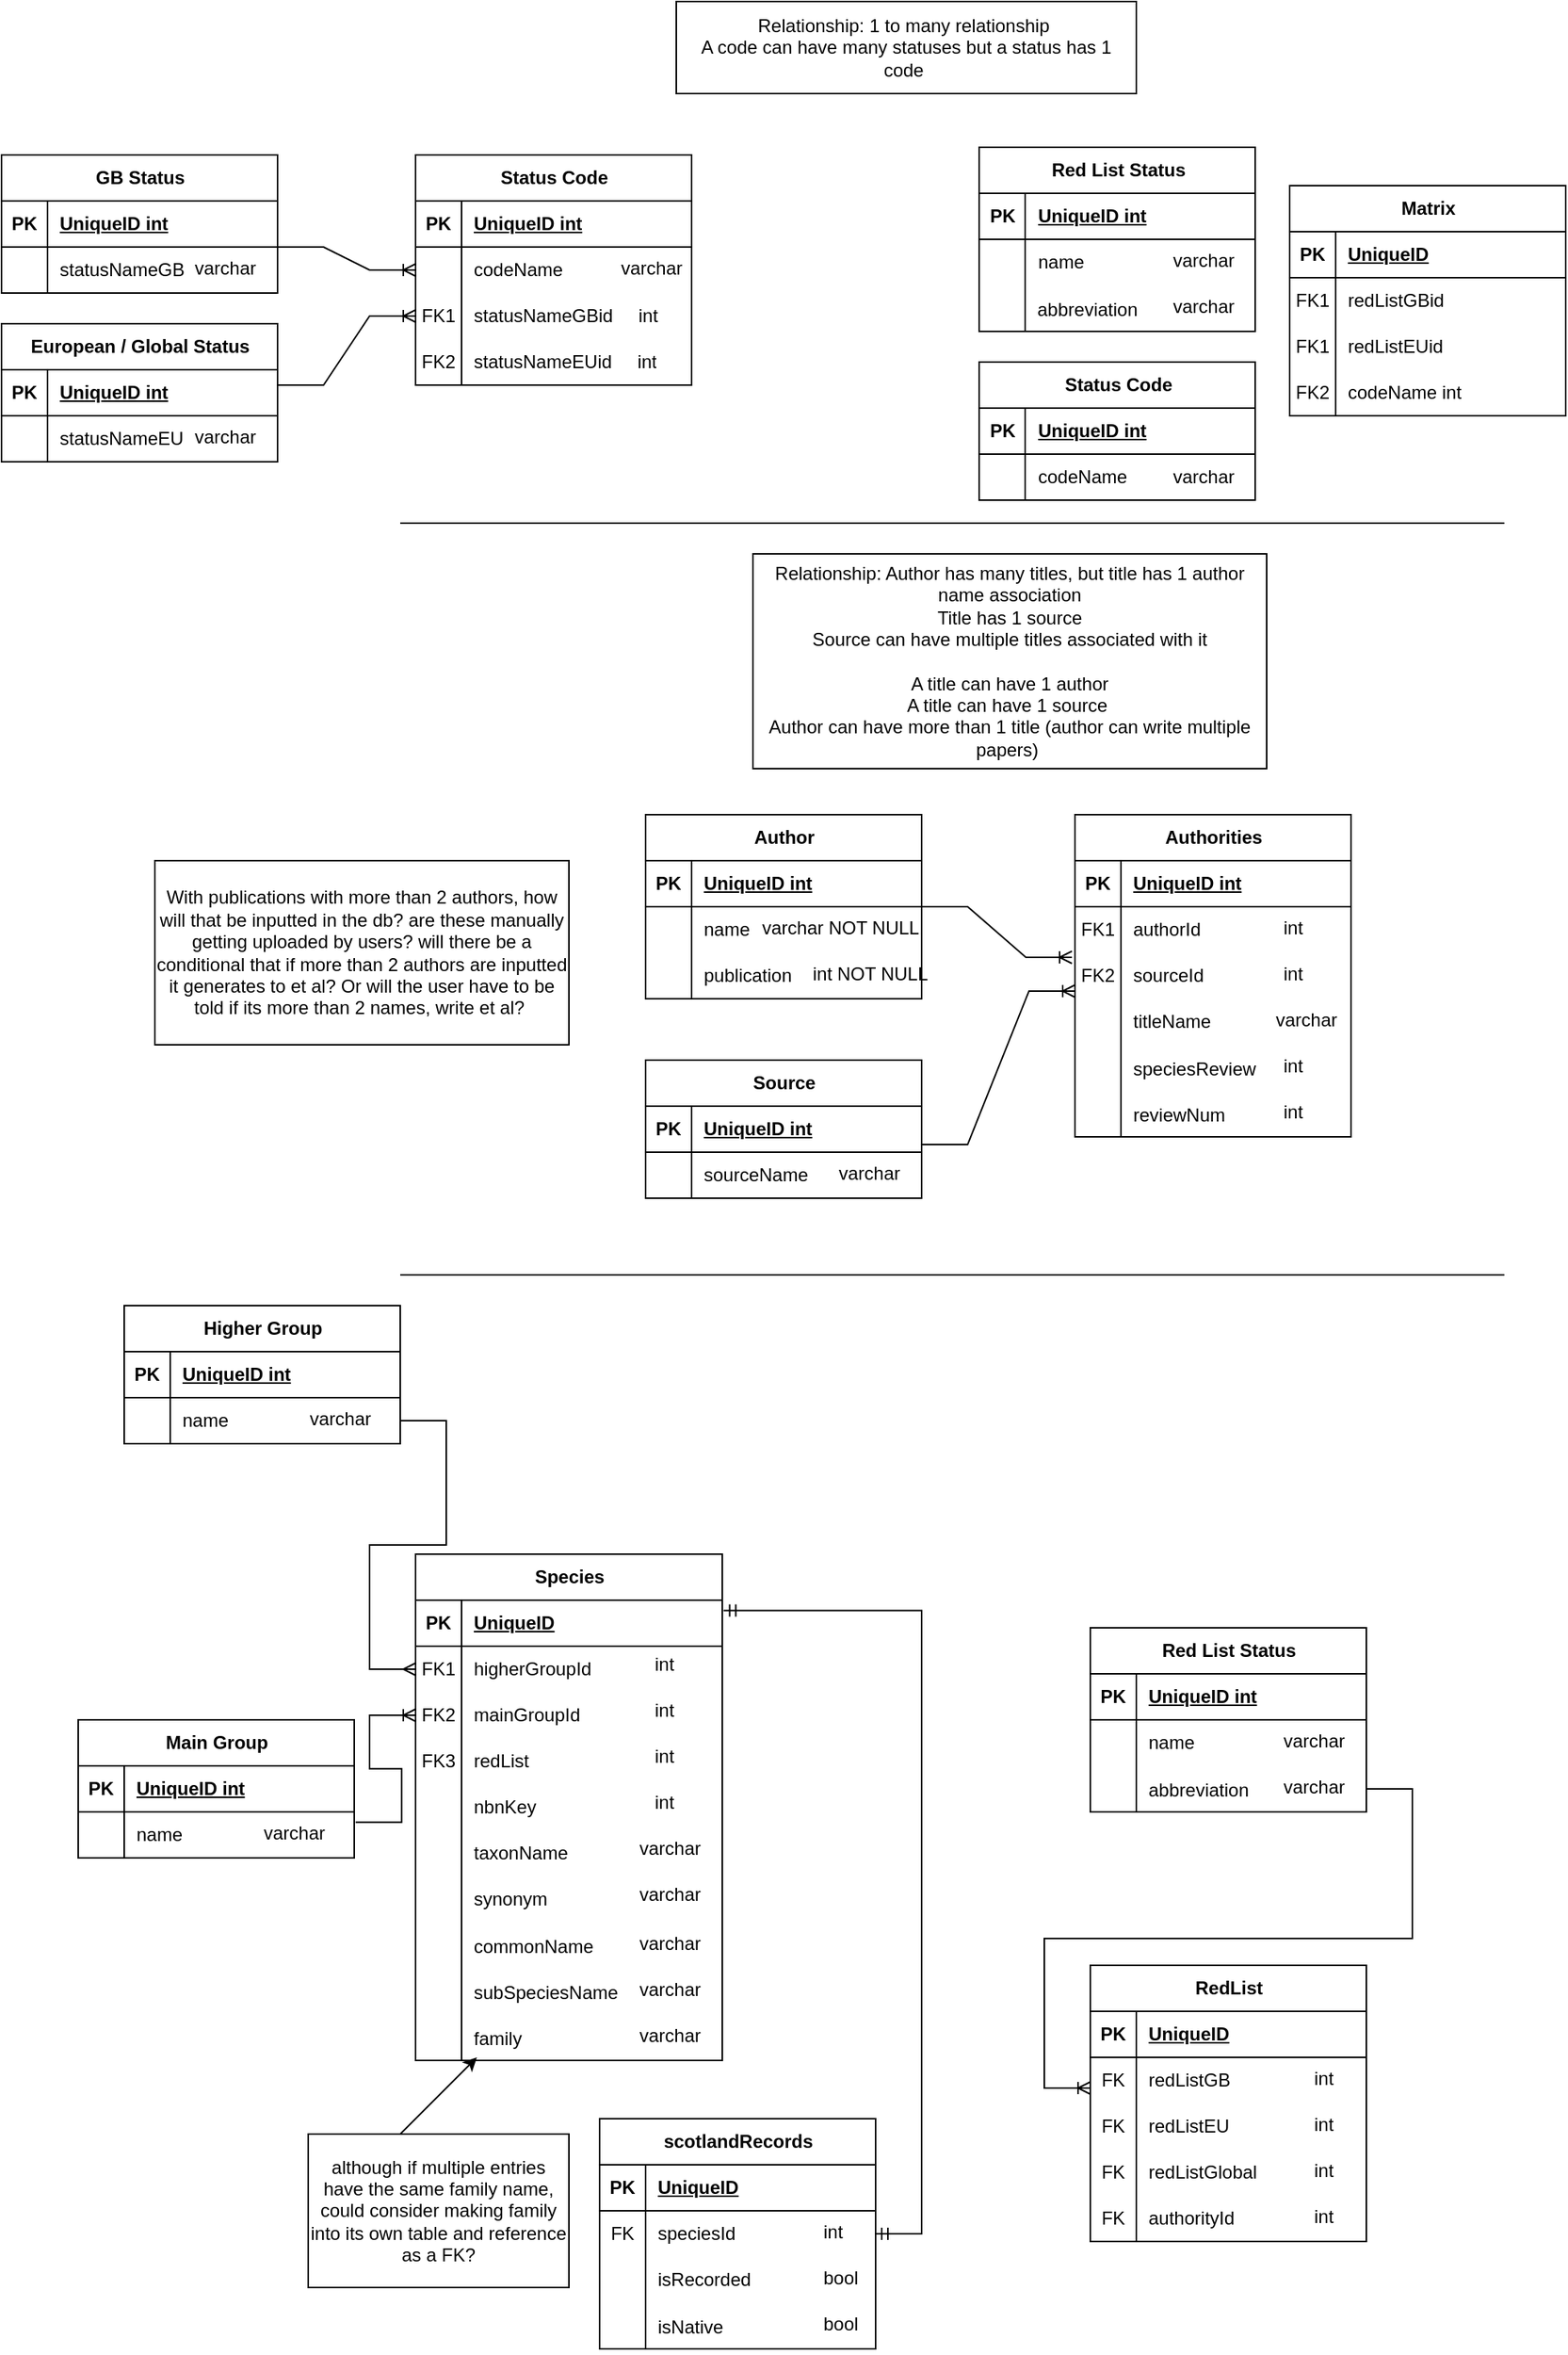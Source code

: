 <mxfile version="22.1.16" type="github">
  <diagram id="R2lEEEUBdFMjLlhIrx00" name="Page-1">
    <mxGraphModel dx="2443" dy="659" grid="1" gridSize="10" guides="1" tooltips="1" connect="1" arrows="1" fold="1" page="1" pageScale="1" pageWidth="850" pageHeight="1100" math="0" shadow="0" extFonts="Permanent Marker^https://fonts.googleapis.com/css?family=Permanent+Marker">
      <root>
        <mxCell id="0" />
        <mxCell id="1" parent="0" />
        <mxCell id="nGbBRkOfRyIG1byeTW1x-73" value="GB Status" style="shape=table;startSize=30;container=1;collapsible=1;childLayout=tableLayout;fixedRows=1;rowLines=0;fontStyle=1;align=center;resizeLast=1;html=1;" vertex="1" parent="1">
          <mxGeometry x="-190" y="150" width="180" height="90" as="geometry" />
        </mxCell>
        <mxCell id="nGbBRkOfRyIG1byeTW1x-74" value="" style="shape=tableRow;horizontal=0;startSize=0;swimlaneHead=0;swimlaneBody=0;fillColor=none;collapsible=0;dropTarget=0;points=[[0,0.5],[1,0.5]];portConstraint=eastwest;top=0;left=0;right=0;bottom=1;" vertex="1" parent="nGbBRkOfRyIG1byeTW1x-73">
          <mxGeometry y="30" width="180" height="30" as="geometry" />
        </mxCell>
        <mxCell id="nGbBRkOfRyIG1byeTW1x-75" value="PK" style="shape=partialRectangle;connectable=0;fillColor=none;top=0;left=0;bottom=0;right=0;fontStyle=1;overflow=hidden;whiteSpace=wrap;html=1;" vertex="1" parent="nGbBRkOfRyIG1byeTW1x-74">
          <mxGeometry width="30" height="30" as="geometry">
            <mxRectangle width="30" height="30" as="alternateBounds" />
          </mxGeometry>
        </mxCell>
        <mxCell id="nGbBRkOfRyIG1byeTW1x-76" value="UniqueID int" style="shape=partialRectangle;connectable=0;fillColor=none;top=0;left=0;bottom=0;right=0;align=left;spacingLeft=6;fontStyle=5;overflow=hidden;whiteSpace=wrap;html=1;" vertex="1" parent="nGbBRkOfRyIG1byeTW1x-74">
          <mxGeometry x="30" width="150" height="30" as="geometry">
            <mxRectangle width="150" height="30" as="alternateBounds" />
          </mxGeometry>
        </mxCell>
        <mxCell id="nGbBRkOfRyIG1byeTW1x-77" value="" style="shape=tableRow;horizontal=0;startSize=0;swimlaneHead=0;swimlaneBody=0;fillColor=none;collapsible=0;dropTarget=0;points=[[0,0.5],[1,0.5]];portConstraint=eastwest;top=0;left=0;right=0;bottom=0;" vertex="1" parent="nGbBRkOfRyIG1byeTW1x-73">
          <mxGeometry y="60" width="180" height="30" as="geometry" />
        </mxCell>
        <mxCell id="nGbBRkOfRyIG1byeTW1x-78" value="" style="shape=partialRectangle;connectable=0;fillColor=none;top=0;left=0;bottom=0;right=0;editable=1;overflow=hidden;whiteSpace=wrap;html=1;" vertex="1" parent="nGbBRkOfRyIG1byeTW1x-77">
          <mxGeometry width="30" height="30" as="geometry">
            <mxRectangle width="30" height="30" as="alternateBounds" />
          </mxGeometry>
        </mxCell>
        <mxCell id="nGbBRkOfRyIG1byeTW1x-79" value="statusNameGB" style="shape=partialRectangle;connectable=0;fillColor=none;top=0;left=0;bottom=0;right=0;align=left;spacingLeft=6;overflow=hidden;whiteSpace=wrap;html=1;" vertex="1" parent="nGbBRkOfRyIG1byeTW1x-77">
          <mxGeometry x="30" width="150" height="30" as="geometry">
            <mxRectangle width="150" height="30" as="alternateBounds" />
          </mxGeometry>
        </mxCell>
        <mxCell id="nGbBRkOfRyIG1byeTW1x-98" value="varchar" style="text;strokeColor=none;fillColor=none;spacingLeft=4;spacingRight=4;overflow=hidden;rotatable=0;points=[[0,0.5],[1,0.5]];portConstraint=eastwest;fontSize=12;whiteSpace=wrap;html=1;" vertex="1" parent="1">
          <mxGeometry x="-70" y="210" width="60" height="30" as="geometry" />
        </mxCell>
        <mxCell id="nGbBRkOfRyIG1byeTW1x-167" value="European / Global Status" style="shape=table;startSize=30;container=1;collapsible=1;childLayout=tableLayout;fixedRows=1;rowLines=0;fontStyle=1;align=center;resizeLast=1;html=1;" vertex="1" parent="1">
          <mxGeometry x="-190" y="260" width="180" height="90" as="geometry" />
        </mxCell>
        <mxCell id="nGbBRkOfRyIG1byeTW1x-168" value="" style="shape=tableRow;horizontal=0;startSize=0;swimlaneHead=0;swimlaneBody=0;fillColor=none;collapsible=0;dropTarget=0;points=[[0,0.5],[1,0.5]];portConstraint=eastwest;top=0;left=0;right=0;bottom=1;" vertex="1" parent="nGbBRkOfRyIG1byeTW1x-167">
          <mxGeometry y="30" width="180" height="30" as="geometry" />
        </mxCell>
        <mxCell id="nGbBRkOfRyIG1byeTW1x-169" value="PK" style="shape=partialRectangle;connectable=0;fillColor=none;top=0;left=0;bottom=0;right=0;fontStyle=1;overflow=hidden;whiteSpace=wrap;html=1;" vertex="1" parent="nGbBRkOfRyIG1byeTW1x-168">
          <mxGeometry width="30" height="30" as="geometry">
            <mxRectangle width="30" height="30" as="alternateBounds" />
          </mxGeometry>
        </mxCell>
        <mxCell id="nGbBRkOfRyIG1byeTW1x-170" value="UniqueID int" style="shape=partialRectangle;connectable=0;fillColor=none;top=0;left=0;bottom=0;right=0;align=left;spacingLeft=6;fontStyle=5;overflow=hidden;whiteSpace=wrap;html=1;" vertex="1" parent="nGbBRkOfRyIG1byeTW1x-168">
          <mxGeometry x="30" width="150" height="30" as="geometry">
            <mxRectangle width="150" height="30" as="alternateBounds" />
          </mxGeometry>
        </mxCell>
        <mxCell id="nGbBRkOfRyIG1byeTW1x-171" value="" style="shape=tableRow;horizontal=0;startSize=0;swimlaneHead=0;swimlaneBody=0;fillColor=none;collapsible=0;dropTarget=0;points=[[0,0.5],[1,0.5]];portConstraint=eastwest;top=0;left=0;right=0;bottom=0;" vertex="1" parent="nGbBRkOfRyIG1byeTW1x-167">
          <mxGeometry y="60" width="180" height="30" as="geometry" />
        </mxCell>
        <mxCell id="nGbBRkOfRyIG1byeTW1x-172" value="" style="shape=partialRectangle;connectable=0;fillColor=none;top=0;left=0;bottom=0;right=0;editable=1;overflow=hidden;whiteSpace=wrap;html=1;" vertex="1" parent="nGbBRkOfRyIG1byeTW1x-171">
          <mxGeometry width="30" height="30" as="geometry">
            <mxRectangle width="30" height="30" as="alternateBounds" />
          </mxGeometry>
        </mxCell>
        <mxCell id="nGbBRkOfRyIG1byeTW1x-173" value="statusNameEU" style="shape=partialRectangle;connectable=0;fillColor=none;top=0;left=0;bottom=0;right=0;align=left;spacingLeft=6;overflow=hidden;whiteSpace=wrap;html=1;" vertex="1" parent="nGbBRkOfRyIG1byeTW1x-171">
          <mxGeometry x="30" width="150" height="30" as="geometry">
            <mxRectangle width="150" height="30" as="alternateBounds" />
          </mxGeometry>
        </mxCell>
        <mxCell id="nGbBRkOfRyIG1byeTW1x-174" value="varchar" style="text;strokeColor=none;fillColor=none;spacingLeft=4;spacingRight=4;overflow=hidden;rotatable=0;points=[[0,0.5],[1,0.5]];portConstraint=eastwest;fontSize=12;whiteSpace=wrap;html=1;" vertex="1" parent="1">
          <mxGeometry x="-70" y="320" width="60" height="30" as="geometry" />
        </mxCell>
        <mxCell id="nGbBRkOfRyIG1byeTW1x-175" value="Relationship: 1 to many relationship&amp;nbsp;&lt;br&gt;A code can have many statuses but a status has 1 code&amp;nbsp;" style="rounded=0;whiteSpace=wrap;html=1;" vertex="1" parent="1">
          <mxGeometry x="250" y="50" width="300" height="60" as="geometry" />
        </mxCell>
        <mxCell id="nGbBRkOfRyIG1byeTW1x-194" value="Matrix" style="shape=table;startSize=30;container=1;collapsible=1;childLayout=tableLayout;fixedRows=1;rowLines=0;fontStyle=1;align=center;resizeLast=1;html=1;" vertex="1" parent="1">
          <mxGeometry x="650" y="170" width="180" height="150" as="geometry" />
        </mxCell>
        <mxCell id="nGbBRkOfRyIG1byeTW1x-195" value="" style="shape=tableRow;horizontal=0;startSize=0;swimlaneHead=0;swimlaneBody=0;fillColor=none;collapsible=0;dropTarget=0;points=[[0,0.5],[1,0.5]];portConstraint=eastwest;top=0;left=0;right=0;bottom=1;" vertex="1" parent="nGbBRkOfRyIG1byeTW1x-194">
          <mxGeometry y="30" width="180" height="30" as="geometry" />
        </mxCell>
        <mxCell id="nGbBRkOfRyIG1byeTW1x-196" value="PK" style="shape=partialRectangle;connectable=0;fillColor=none;top=0;left=0;bottom=0;right=0;fontStyle=1;overflow=hidden;whiteSpace=wrap;html=1;" vertex="1" parent="nGbBRkOfRyIG1byeTW1x-195">
          <mxGeometry width="30" height="30" as="geometry">
            <mxRectangle width="30" height="30" as="alternateBounds" />
          </mxGeometry>
        </mxCell>
        <mxCell id="nGbBRkOfRyIG1byeTW1x-197" value="UniqueID" style="shape=partialRectangle;connectable=0;fillColor=none;top=0;left=0;bottom=0;right=0;align=left;spacingLeft=6;fontStyle=5;overflow=hidden;whiteSpace=wrap;html=1;" vertex="1" parent="nGbBRkOfRyIG1byeTW1x-195">
          <mxGeometry x="30" width="150" height="30" as="geometry">
            <mxRectangle width="150" height="30" as="alternateBounds" />
          </mxGeometry>
        </mxCell>
        <mxCell id="nGbBRkOfRyIG1byeTW1x-346" value="" style="shape=tableRow;horizontal=0;startSize=0;swimlaneHead=0;swimlaneBody=0;fillColor=none;collapsible=0;dropTarget=0;points=[[0,0.5],[1,0.5]];portConstraint=eastwest;top=0;left=0;right=0;bottom=0;" vertex="1" parent="nGbBRkOfRyIG1byeTW1x-194">
          <mxGeometry y="60" width="180" height="30" as="geometry" />
        </mxCell>
        <mxCell id="nGbBRkOfRyIG1byeTW1x-347" value="FK1" style="shape=partialRectangle;connectable=0;fillColor=none;top=0;left=0;bottom=0;right=0;fontStyle=0;overflow=hidden;whiteSpace=wrap;html=1;" vertex="1" parent="nGbBRkOfRyIG1byeTW1x-346">
          <mxGeometry width="30" height="30" as="geometry">
            <mxRectangle width="30" height="30" as="alternateBounds" />
          </mxGeometry>
        </mxCell>
        <mxCell id="nGbBRkOfRyIG1byeTW1x-348" value="redListGBid" style="shape=partialRectangle;connectable=0;fillColor=none;top=0;left=0;bottom=0;right=0;align=left;spacingLeft=6;fontStyle=0;overflow=hidden;whiteSpace=wrap;html=1;" vertex="1" parent="nGbBRkOfRyIG1byeTW1x-346">
          <mxGeometry x="30" width="150" height="30" as="geometry">
            <mxRectangle width="150" height="30" as="alternateBounds" />
          </mxGeometry>
        </mxCell>
        <mxCell id="nGbBRkOfRyIG1byeTW1x-354" value="" style="shape=tableRow;horizontal=0;startSize=0;swimlaneHead=0;swimlaneBody=0;fillColor=none;collapsible=0;dropTarget=0;points=[[0,0.5],[1,0.5]];portConstraint=eastwest;top=0;left=0;right=0;bottom=0;" vertex="1" parent="nGbBRkOfRyIG1byeTW1x-194">
          <mxGeometry y="90" width="180" height="30" as="geometry" />
        </mxCell>
        <mxCell id="nGbBRkOfRyIG1byeTW1x-355" value="FK1" style="shape=partialRectangle;connectable=0;fillColor=none;top=0;left=0;bottom=0;right=0;fontStyle=0;overflow=hidden;whiteSpace=wrap;html=1;" vertex="1" parent="nGbBRkOfRyIG1byeTW1x-354">
          <mxGeometry width="30" height="30" as="geometry">
            <mxRectangle width="30" height="30" as="alternateBounds" />
          </mxGeometry>
        </mxCell>
        <mxCell id="nGbBRkOfRyIG1byeTW1x-356" value="redListEUid" style="shape=partialRectangle;connectable=0;fillColor=none;top=0;left=0;bottom=0;right=0;align=left;spacingLeft=6;fontStyle=0;overflow=hidden;whiteSpace=wrap;html=1;" vertex="1" parent="nGbBRkOfRyIG1byeTW1x-354">
          <mxGeometry x="30" width="150" height="30" as="geometry">
            <mxRectangle width="150" height="30" as="alternateBounds" />
          </mxGeometry>
        </mxCell>
        <mxCell id="nGbBRkOfRyIG1byeTW1x-216" value="" style="shape=tableRow;horizontal=0;startSize=0;swimlaneHead=0;swimlaneBody=0;fillColor=none;collapsible=0;dropTarget=0;points=[[0,0.5],[1,0.5]];portConstraint=eastwest;top=0;left=0;right=0;bottom=0;" vertex="1" parent="nGbBRkOfRyIG1byeTW1x-194">
          <mxGeometry y="120" width="180" height="30" as="geometry" />
        </mxCell>
        <mxCell id="nGbBRkOfRyIG1byeTW1x-217" value="FK2" style="shape=partialRectangle;connectable=0;fillColor=none;top=0;left=0;bottom=0;right=0;fontStyle=0;overflow=hidden;whiteSpace=wrap;html=1;" vertex="1" parent="nGbBRkOfRyIG1byeTW1x-216">
          <mxGeometry width="30" height="30" as="geometry">
            <mxRectangle width="30" height="30" as="alternateBounds" />
          </mxGeometry>
        </mxCell>
        <mxCell id="nGbBRkOfRyIG1byeTW1x-218" value="codeName int" style="shape=partialRectangle;connectable=0;fillColor=none;top=0;left=0;bottom=0;right=0;align=left;spacingLeft=6;fontStyle=0;overflow=hidden;whiteSpace=wrap;html=1;" vertex="1" parent="nGbBRkOfRyIG1byeTW1x-216">
          <mxGeometry x="30" width="150" height="30" as="geometry">
            <mxRectangle width="150" height="30" as="alternateBounds" />
          </mxGeometry>
        </mxCell>
        <mxCell id="nGbBRkOfRyIG1byeTW1x-236" value="" style="endArrow=none;html=1;rounded=0;" edge="1" parent="1">
          <mxGeometry relative="1" as="geometry">
            <mxPoint x="70" y="390" as="sourcePoint" />
            <mxPoint x="790" y="390" as="targetPoint" />
          </mxGeometry>
        </mxCell>
        <mxCell id="nGbBRkOfRyIG1byeTW1x-237" value="Author" style="shape=table;startSize=30;container=1;collapsible=1;childLayout=tableLayout;fixedRows=1;rowLines=0;fontStyle=1;align=center;resizeLast=1;html=1;" vertex="1" parent="1">
          <mxGeometry x="230" y="580" width="180" height="120" as="geometry" />
        </mxCell>
        <mxCell id="nGbBRkOfRyIG1byeTW1x-238" value="" style="shape=tableRow;horizontal=0;startSize=0;swimlaneHead=0;swimlaneBody=0;fillColor=none;collapsible=0;dropTarget=0;points=[[0,0.5],[1,0.5]];portConstraint=eastwest;top=0;left=0;right=0;bottom=1;" vertex="1" parent="nGbBRkOfRyIG1byeTW1x-237">
          <mxGeometry y="30" width="180" height="30" as="geometry" />
        </mxCell>
        <mxCell id="nGbBRkOfRyIG1byeTW1x-239" value="PK" style="shape=partialRectangle;connectable=0;fillColor=none;top=0;left=0;bottom=0;right=0;fontStyle=1;overflow=hidden;whiteSpace=wrap;html=1;" vertex="1" parent="nGbBRkOfRyIG1byeTW1x-238">
          <mxGeometry width="30" height="30" as="geometry">
            <mxRectangle width="30" height="30" as="alternateBounds" />
          </mxGeometry>
        </mxCell>
        <mxCell id="nGbBRkOfRyIG1byeTW1x-240" value="UniqueID int" style="shape=partialRectangle;connectable=0;fillColor=none;top=0;left=0;bottom=0;right=0;align=left;spacingLeft=6;fontStyle=5;overflow=hidden;whiteSpace=wrap;html=1;" vertex="1" parent="nGbBRkOfRyIG1byeTW1x-238">
          <mxGeometry x="30" width="150" height="30" as="geometry">
            <mxRectangle width="150" height="30" as="alternateBounds" />
          </mxGeometry>
        </mxCell>
        <mxCell id="nGbBRkOfRyIG1byeTW1x-241" value="" style="shape=tableRow;horizontal=0;startSize=0;swimlaneHead=0;swimlaneBody=0;fillColor=none;collapsible=0;dropTarget=0;points=[[0,0.5],[1,0.5]];portConstraint=eastwest;top=0;left=0;right=0;bottom=0;" vertex="1" parent="nGbBRkOfRyIG1byeTW1x-237">
          <mxGeometry y="60" width="180" height="30" as="geometry" />
        </mxCell>
        <mxCell id="nGbBRkOfRyIG1byeTW1x-242" value="" style="shape=partialRectangle;connectable=0;fillColor=none;top=0;left=0;bottom=0;right=0;editable=1;overflow=hidden;whiteSpace=wrap;html=1;" vertex="1" parent="nGbBRkOfRyIG1byeTW1x-241">
          <mxGeometry width="30" height="30" as="geometry">
            <mxRectangle width="30" height="30" as="alternateBounds" />
          </mxGeometry>
        </mxCell>
        <mxCell id="nGbBRkOfRyIG1byeTW1x-243" value="name&amp;nbsp;" style="shape=partialRectangle;connectable=0;fillColor=none;top=0;left=0;bottom=0;right=0;align=left;spacingLeft=6;overflow=hidden;whiteSpace=wrap;html=1;" vertex="1" parent="nGbBRkOfRyIG1byeTW1x-241">
          <mxGeometry x="30" width="150" height="30" as="geometry">
            <mxRectangle width="150" height="30" as="alternateBounds" />
          </mxGeometry>
        </mxCell>
        <mxCell id="nGbBRkOfRyIG1byeTW1x-244" value="" style="shape=tableRow;horizontal=0;startSize=0;swimlaneHead=0;swimlaneBody=0;fillColor=none;collapsible=0;dropTarget=0;points=[[0,0.5],[1,0.5]];portConstraint=eastwest;top=0;left=0;right=0;bottom=0;" vertex="1" parent="nGbBRkOfRyIG1byeTW1x-237">
          <mxGeometry y="90" width="180" height="30" as="geometry" />
        </mxCell>
        <mxCell id="nGbBRkOfRyIG1byeTW1x-245" value="" style="shape=partialRectangle;connectable=0;fillColor=none;top=0;left=0;bottom=0;right=0;editable=1;overflow=hidden;whiteSpace=wrap;html=1;" vertex="1" parent="nGbBRkOfRyIG1byeTW1x-244">
          <mxGeometry width="30" height="30" as="geometry">
            <mxRectangle width="30" height="30" as="alternateBounds" />
          </mxGeometry>
        </mxCell>
        <mxCell id="nGbBRkOfRyIG1byeTW1x-246" value="publication" style="shape=partialRectangle;connectable=0;fillColor=none;top=0;left=0;bottom=0;right=0;align=left;spacingLeft=6;overflow=hidden;whiteSpace=wrap;html=1;" vertex="1" parent="nGbBRkOfRyIG1byeTW1x-244">
          <mxGeometry x="30" width="150" height="30" as="geometry">
            <mxRectangle width="150" height="30" as="alternateBounds" />
          </mxGeometry>
        </mxCell>
        <mxCell id="nGbBRkOfRyIG1byeTW1x-250" value="varchar NOT NULL" style="text;strokeColor=none;fillColor=none;spacingLeft=4;spacingRight=4;overflow=hidden;rotatable=0;points=[[0,0.5],[1,0.5]];portConstraint=eastwest;fontSize=12;whiteSpace=wrap;html=1;" vertex="1" parent="1">
          <mxGeometry x="300" y="640" width="180" height="30" as="geometry" />
        </mxCell>
        <mxCell id="nGbBRkOfRyIG1byeTW1x-251" value="int NOT NULL" style="text;strokeColor=none;fillColor=none;spacingLeft=4;spacingRight=4;overflow=hidden;rotatable=0;points=[[0,0.5],[1,0.5]];portConstraint=eastwest;fontSize=12;whiteSpace=wrap;html=1;" vertex="1" parent="1">
          <mxGeometry x="332.5" y="670" width="115" height="20" as="geometry" />
        </mxCell>
        <mxCell id="nGbBRkOfRyIG1byeTW1x-265" value="Authorities" style="shape=table;startSize=30;container=1;collapsible=1;childLayout=tableLayout;fixedRows=1;rowLines=0;fontStyle=1;align=center;resizeLast=1;html=1;" vertex="1" parent="1">
          <mxGeometry x="510" y="580" width="180" height="210" as="geometry" />
        </mxCell>
        <mxCell id="nGbBRkOfRyIG1byeTW1x-266" value="" style="shape=tableRow;horizontal=0;startSize=0;swimlaneHead=0;swimlaneBody=0;fillColor=none;collapsible=0;dropTarget=0;points=[[0,0.5],[1,0.5]];portConstraint=eastwest;top=0;left=0;right=0;bottom=1;" vertex="1" parent="nGbBRkOfRyIG1byeTW1x-265">
          <mxGeometry y="30" width="180" height="30" as="geometry" />
        </mxCell>
        <mxCell id="nGbBRkOfRyIG1byeTW1x-267" value="PK" style="shape=partialRectangle;connectable=0;fillColor=none;top=0;left=0;bottom=0;right=0;fontStyle=1;overflow=hidden;whiteSpace=wrap;html=1;" vertex="1" parent="nGbBRkOfRyIG1byeTW1x-266">
          <mxGeometry width="30" height="30" as="geometry">
            <mxRectangle width="30" height="30" as="alternateBounds" />
          </mxGeometry>
        </mxCell>
        <mxCell id="nGbBRkOfRyIG1byeTW1x-268" value="UniqueID int" style="shape=partialRectangle;connectable=0;fillColor=none;top=0;left=0;bottom=0;right=0;align=left;spacingLeft=6;fontStyle=5;overflow=hidden;whiteSpace=wrap;html=1;" vertex="1" parent="nGbBRkOfRyIG1byeTW1x-266">
          <mxGeometry x="30" width="150" height="30" as="geometry">
            <mxRectangle width="150" height="30" as="alternateBounds" />
          </mxGeometry>
        </mxCell>
        <mxCell id="nGbBRkOfRyIG1byeTW1x-279" value="" style="shape=tableRow;horizontal=0;startSize=0;swimlaneHead=0;swimlaneBody=0;fillColor=none;collapsible=0;dropTarget=0;points=[[0,0.5],[1,0.5]];portConstraint=eastwest;top=0;left=0;right=0;bottom=0;" vertex="1" parent="nGbBRkOfRyIG1byeTW1x-265">
          <mxGeometry y="60" width="180" height="30" as="geometry" />
        </mxCell>
        <mxCell id="nGbBRkOfRyIG1byeTW1x-280" value="FK1" style="shape=partialRectangle;connectable=0;fillColor=none;top=0;left=0;bottom=0;right=0;fontStyle=0;overflow=hidden;whiteSpace=wrap;html=1;" vertex="1" parent="nGbBRkOfRyIG1byeTW1x-279">
          <mxGeometry width="30" height="30" as="geometry">
            <mxRectangle width="30" height="30" as="alternateBounds" />
          </mxGeometry>
        </mxCell>
        <mxCell id="nGbBRkOfRyIG1byeTW1x-281" value="authorId" style="shape=partialRectangle;connectable=0;fillColor=none;top=0;left=0;bottom=0;right=0;align=left;spacingLeft=6;fontStyle=0;overflow=hidden;whiteSpace=wrap;html=1;" vertex="1" parent="nGbBRkOfRyIG1byeTW1x-279">
          <mxGeometry x="30" width="150" height="30" as="geometry">
            <mxRectangle width="150" height="30" as="alternateBounds" />
          </mxGeometry>
        </mxCell>
        <mxCell id="nGbBRkOfRyIG1byeTW1x-291" value="" style="shape=tableRow;horizontal=0;startSize=0;swimlaneHead=0;swimlaneBody=0;fillColor=none;collapsible=0;dropTarget=0;points=[[0,0.5],[1,0.5]];portConstraint=eastwest;top=0;left=0;right=0;bottom=0;" vertex="1" parent="nGbBRkOfRyIG1byeTW1x-265">
          <mxGeometry y="90" width="180" height="30" as="geometry" />
        </mxCell>
        <mxCell id="nGbBRkOfRyIG1byeTW1x-292" value="FK2" style="shape=partialRectangle;connectable=0;fillColor=none;top=0;left=0;bottom=0;right=0;fontStyle=0;overflow=hidden;whiteSpace=wrap;html=1;" vertex="1" parent="nGbBRkOfRyIG1byeTW1x-291">
          <mxGeometry width="30" height="30" as="geometry">
            <mxRectangle width="30" height="30" as="alternateBounds" />
          </mxGeometry>
        </mxCell>
        <mxCell id="nGbBRkOfRyIG1byeTW1x-293" value="sourceId" style="shape=partialRectangle;connectable=0;fillColor=none;top=0;left=0;bottom=0;right=0;align=left;spacingLeft=6;fontStyle=0;overflow=hidden;whiteSpace=wrap;html=1;" vertex="1" parent="nGbBRkOfRyIG1byeTW1x-291">
          <mxGeometry x="30" width="150" height="30" as="geometry">
            <mxRectangle width="150" height="30" as="alternateBounds" />
          </mxGeometry>
        </mxCell>
        <mxCell id="nGbBRkOfRyIG1byeTW1x-269" value="" style="shape=tableRow;horizontal=0;startSize=0;swimlaneHead=0;swimlaneBody=0;fillColor=none;collapsible=0;dropTarget=0;points=[[0,0.5],[1,0.5]];portConstraint=eastwest;top=0;left=0;right=0;bottom=0;" vertex="1" parent="nGbBRkOfRyIG1byeTW1x-265">
          <mxGeometry y="120" width="180" height="30" as="geometry" />
        </mxCell>
        <mxCell id="nGbBRkOfRyIG1byeTW1x-270" value="" style="shape=partialRectangle;connectable=0;fillColor=none;top=0;left=0;bottom=0;right=0;editable=1;overflow=hidden;whiteSpace=wrap;html=1;" vertex="1" parent="nGbBRkOfRyIG1byeTW1x-269">
          <mxGeometry width="30" height="30" as="geometry">
            <mxRectangle width="30" height="30" as="alternateBounds" />
          </mxGeometry>
        </mxCell>
        <mxCell id="nGbBRkOfRyIG1byeTW1x-271" value="titleName&amp;nbsp;" style="shape=partialRectangle;connectable=0;fillColor=none;top=0;left=0;bottom=0;right=0;align=left;spacingLeft=6;overflow=hidden;whiteSpace=wrap;html=1;" vertex="1" parent="nGbBRkOfRyIG1byeTW1x-269">
          <mxGeometry x="30" width="150" height="30" as="geometry">
            <mxRectangle width="150" height="30" as="alternateBounds" />
          </mxGeometry>
        </mxCell>
        <mxCell id="nGbBRkOfRyIG1byeTW1x-298" value="" style="shape=tableRow;horizontal=0;startSize=0;swimlaneHead=0;swimlaneBody=0;fillColor=none;collapsible=0;dropTarget=0;points=[[0,0.5],[1,0.5]];portConstraint=eastwest;top=0;left=0;right=0;bottom=0;" vertex="1" parent="nGbBRkOfRyIG1byeTW1x-265">
          <mxGeometry y="150" width="180" height="30" as="geometry" />
        </mxCell>
        <mxCell id="nGbBRkOfRyIG1byeTW1x-299" value="" style="shape=partialRectangle;connectable=0;fillColor=none;top=0;left=0;bottom=0;right=0;editable=1;overflow=hidden;" vertex="1" parent="nGbBRkOfRyIG1byeTW1x-298">
          <mxGeometry width="30" height="30" as="geometry">
            <mxRectangle width="30" height="30" as="alternateBounds" />
          </mxGeometry>
        </mxCell>
        <mxCell id="nGbBRkOfRyIG1byeTW1x-300" value="speciesReview" style="shape=partialRectangle;connectable=0;fillColor=none;top=0;left=0;bottom=0;right=0;align=left;spacingLeft=6;overflow=hidden;" vertex="1" parent="nGbBRkOfRyIG1byeTW1x-298">
          <mxGeometry x="30" width="150" height="30" as="geometry">
            <mxRectangle width="150" height="30" as="alternateBounds" />
          </mxGeometry>
        </mxCell>
        <mxCell id="nGbBRkOfRyIG1byeTW1x-303" value="" style="shape=tableRow;horizontal=0;startSize=0;swimlaneHead=0;swimlaneBody=0;fillColor=none;collapsible=0;dropTarget=0;points=[[0,0.5],[1,0.5]];portConstraint=eastwest;top=0;left=0;right=0;bottom=0;" vertex="1" parent="nGbBRkOfRyIG1byeTW1x-265">
          <mxGeometry y="180" width="180" height="30" as="geometry" />
        </mxCell>
        <mxCell id="nGbBRkOfRyIG1byeTW1x-304" value="" style="shape=partialRectangle;connectable=0;fillColor=none;top=0;left=0;bottom=0;right=0;editable=1;overflow=hidden;" vertex="1" parent="nGbBRkOfRyIG1byeTW1x-303">
          <mxGeometry width="30" height="30" as="geometry">
            <mxRectangle width="30" height="30" as="alternateBounds" />
          </mxGeometry>
        </mxCell>
        <mxCell id="nGbBRkOfRyIG1byeTW1x-305" value="reviewNum" style="shape=partialRectangle;connectable=0;fillColor=none;top=0;left=0;bottom=0;right=0;align=left;spacingLeft=6;overflow=hidden;" vertex="1" parent="nGbBRkOfRyIG1byeTW1x-303">
          <mxGeometry x="30" width="150" height="30" as="geometry">
            <mxRectangle width="150" height="30" as="alternateBounds" />
          </mxGeometry>
        </mxCell>
        <mxCell id="nGbBRkOfRyIG1byeTW1x-294" value="int" style="text;strokeColor=none;fillColor=none;spacingLeft=4;spacingRight=4;overflow=hidden;rotatable=0;points=[[0,0.5],[1,0.5]];portConstraint=eastwest;fontSize=12;whiteSpace=wrap;html=1;" vertex="1" parent="1">
          <mxGeometry x="640" y="640" width="40" height="30" as="geometry" />
        </mxCell>
        <mxCell id="nGbBRkOfRyIG1byeTW1x-295" value="int" style="text;strokeColor=none;fillColor=none;spacingLeft=4;spacingRight=4;overflow=hidden;rotatable=0;points=[[0,0.5],[1,0.5]];portConstraint=eastwest;fontSize=12;whiteSpace=wrap;html=1;" vertex="1" parent="1">
          <mxGeometry x="640" y="670" width="40" height="30" as="geometry" />
        </mxCell>
        <mxCell id="nGbBRkOfRyIG1byeTW1x-296" value="varchar" style="text;strokeColor=none;fillColor=none;spacingLeft=4;spacingRight=4;overflow=hidden;rotatable=0;points=[[0,0.5],[1,0.5]];portConstraint=eastwest;fontSize=12;whiteSpace=wrap;html=1;" vertex="1" parent="1">
          <mxGeometry x="635" y="700" width="50" height="30" as="geometry" />
        </mxCell>
        <mxCell id="nGbBRkOfRyIG1byeTW1x-301" value="int" style="text;strokeColor=none;fillColor=none;spacingLeft=4;spacingRight=4;overflow=hidden;rotatable=0;points=[[0,0.5],[1,0.5]];portConstraint=eastwest;fontSize=12;whiteSpace=wrap;html=1;" vertex="1" parent="1">
          <mxGeometry x="640" y="730" width="40" height="30" as="geometry" />
        </mxCell>
        <mxCell id="nGbBRkOfRyIG1byeTW1x-306" value="int" style="text;strokeColor=none;fillColor=none;spacingLeft=4;spacingRight=4;overflow=hidden;rotatable=0;points=[[0,0.5],[1,0.5]];portConstraint=eastwest;fontSize=12;whiteSpace=wrap;html=1;" vertex="1" parent="1">
          <mxGeometry x="640" y="760" width="40" height="30" as="geometry" />
        </mxCell>
        <mxCell id="nGbBRkOfRyIG1byeTW1x-307" value="Source" style="shape=table;startSize=30;container=1;collapsible=1;childLayout=tableLayout;fixedRows=1;rowLines=0;fontStyle=1;align=center;resizeLast=1;html=1;" vertex="1" parent="1">
          <mxGeometry x="230" y="740" width="180" height="90" as="geometry" />
        </mxCell>
        <mxCell id="nGbBRkOfRyIG1byeTW1x-308" value="" style="shape=tableRow;horizontal=0;startSize=0;swimlaneHead=0;swimlaneBody=0;fillColor=none;collapsible=0;dropTarget=0;points=[[0,0.5],[1,0.5]];portConstraint=eastwest;top=0;left=0;right=0;bottom=1;" vertex="1" parent="nGbBRkOfRyIG1byeTW1x-307">
          <mxGeometry y="30" width="180" height="30" as="geometry" />
        </mxCell>
        <mxCell id="nGbBRkOfRyIG1byeTW1x-309" value="PK" style="shape=partialRectangle;connectable=0;fillColor=none;top=0;left=0;bottom=0;right=0;fontStyle=1;overflow=hidden;whiteSpace=wrap;html=1;" vertex="1" parent="nGbBRkOfRyIG1byeTW1x-308">
          <mxGeometry width="30" height="30" as="geometry">
            <mxRectangle width="30" height="30" as="alternateBounds" />
          </mxGeometry>
        </mxCell>
        <mxCell id="nGbBRkOfRyIG1byeTW1x-310" value="UniqueID int" style="shape=partialRectangle;connectable=0;fillColor=none;top=0;left=0;bottom=0;right=0;align=left;spacingLeft=6;fontStyle=5;overflow=hidden;whiteSpace=wrap;html=1;" vertex="1" parent="nGbBRkOfRyIG1byeTW1x-308">
          <mxGeometry x="30" width="150" height="30" as="geometry">
            <mxRectangle width="150" height="30" as="alternateBounds" />
          </mxGeometry>
        </mxCell>
        <mxCell id="nGbBRkOfRyIG1byeTW1x-311" value="" style="shape=tableRow;horizontal=0;startSize=0;swimlaneHead=0;swimlaneBody=0;fillColor=none;collapsible=0;dropTarget=0;points=[[0,0.5],[1,0.5]];portConstraint=eastwest;top=0;left=0;right=0;bottom=0;" vertex="1" parent="nGbBRkOfRyIG1byeTW1x-307">
          <mxGeometry y="60" width="180" height="30" as="geometry" />
        </mxCell>
        <mxCell id="nGbBRkOfRyIG1byeTW1x-312" value="" style="shape=partialRectangle;connectable=0;fillColor=none;top=0;left=0;bottom=0;right=0;editable=1;overflow=hidden;whiteSpace=wrap;html=1;" vertex="1" parent="nGbBRkOfRyIG1byeTW1x-311">
          <mxGeometry width="30" height="30" as="geometry">
            <mxRectangle width="30" height="30" as="alternateBounds" />
          </mxGeometry>
        </mxCell>
        <mxCell id="nGbBRkOfRyIG1byeTW1x-313" value="sourceName" style="shape=partialRectangle;connectable=0;fillColor=none;top=0;left=0;bottom=0;right=0;align=left;spacingLeft=6;overflow=hidden;whiteSpace=wrap;html=1;" vertex="1" parent="nGbBRkOfRyIG1byeTW1x-311">
          <mxGeometry x="30" width="150" height="30" as="geometry">
            <mxRectangle width="150" height="30" as="alternateBounds" />
          </mxGeometry>
        </mxCell>
        <mxCell id="nGbBRkOfRyIG1byeTW1x-317" value="varchar" style="text;strokeColor=none;fillColor=none;spacingLeft=4;spacingRight=4;overflow=hidden;rotatable=0;points=[[0,0.5],[1,0.5]];portConstraint=eastwest;fontSize=12;whiteSpace=wrap;html=1;" vertex="1" parent="1">
          <mxGeometry x="350" y="800" width="50" height="30" as="geometry" />
        </mxCell>
        <mxCell id="nGbBRkOfRyIG1byeTW1x-318" value="Relationship: Author has many titles, but title has 1 author name association&lt;br&gt;Title has 1 source&lt;br&gt;Source can have multiple titles associated with it&lt;br&gt;&lt;br&gt;A title can have 1 author&lt;br&gt;A title can have 1 source&amp;nbsp;&lt;br&gt;Author can have more than 1 title (author can write multiple papers)&amp;nbsp;" style="rounded=0;whiteSpace=wrap;html=1;" vertex="1" parent="1">
          <mxGeometry x="300" y="410" width="335" height="140" as="geometry" />
        </mxCell>
        <mxCell id="nGbBRkOfRyIG1byeTW1x-319" value="" style="edgeStyle=entityRelationEdgeStyle;fontSize=12;html=1;endArrow=ERoneToMany;rounded=0;" edge="1" parent="1" target="nGbBRkOfRyIG1byeTW1x-140">
          <mxGeometry width="100" height="100" relative="1" as="geometry">
            <mxPoint x="-10" y="210" as="sourcePoint" />
            <mxPoint x="90" y="110" as="targetPoint" />
          </mxGeometry>
        </mxCell>
        <mxCell id="nGbBRkOfRyIG1byeTW1x-320" value="" style="edgeStyle=entityRelationEdgeStyle;fontSize=12;html=1;endArrow=ERoneToMany;rounded=0;entryX=0;entryY=0.5;entryDx=0;entryDy=0;" edge="1" parent="1" target="nGbBRkOfRyIG1byeTW1x-229">
          <mxGeometry width="100" height="100" relative="1" as="geometry">
            <mxPoint x="-10" y="300" as="sourcePoint" />
            <mxPoint x="90" y="200" as="targetPoint" />
          </mxGeometry>
        </mxCell>
        <mxCell id="nGbBRkOfRyIG1byeTW1x-321" value="" style="edgeStyle=entityRelationEdgeStyle;fontSize=12;html=1;endArrow=ERoneToMany;rounded=0;" edge="1" parent="1">
          <mxGeometry width="100" height="100" relative="1" as="geometry">
            <mxPoint x="410" y="640" as="sourcePoint" />
            <mxPoint x="508" y="673" as="targetPoint" />
          </mxGeometry>
        </mxCell>
        <mxCell id="nGbBRkOfRyIG1byeTW1x-322" value="" style="edgeStyle=entityRelationEdgeStyle;fontSize=12;html=1;endArrow=ERoneToMany;rounded=0;" edge="1" parent="1">
          <mxGeometry width="100" height="100" relative="1" as="geometry">
            <mxPoint x="410" y="795" as="sourcePoint" />
            <mxPoint x="510" y="695" as="targetPoint" />
          </mxGeometry>
        </mxCell>
        <mxCell id="nGbBRkOfRyIG1byeTW1x-323" value="With publications with more than 2 authors, how will that be inputted in the db? are these manually getting uploaded by users? will there be a conditional that if more than 2 authors are inputted it generates to et al? Or will the user have to be told if its more than 2 names, write et al?&amp;nbsp;" style="rounded=0;whiteSpace=wrap;html=1;" vertex="1" parent="1">
          <mxGeometry x="-90" y="610" width="270" height="120" as="geometry" />
        </mxCell>
        <mxCell id="nGbBRkOfRyIG1byeTW1x-357" value="" style="group" vertex="1" connectable="0" parent="1">
          <mxGeometry x="447.5" y="145" width="180" height="120" as="geometry" />
        </mxCell>
        <mxCell id="nGbBRkOfRyIG1byeTW1x-325" value="Red List Status" style="shape=table;startSize=30;container=1;collapsible=1;childLayout=tableLayout;fixedRows=1;rowLines=0;fontStyle=1;align=center;resizeLast=1;html=1;" vertex="1" parent="nGbBRkOfRyIG1byeTW1x-357">
          <mxGeometry width="180" height="120" as="geometry" />
        </mxCell>
        <mxCell id="nGbBRkOfRyIG1byeTW1x-326" value="" style="shape=tableRow;horizontal=0;startSize=0;swimlaneHead=0;swimlaneBody=0;fillColor=none;collapsible=0;dropTarget=0;points=[[0,0.5],[1,0.5]];portConstraint=eastwest;top=0;left=0;right=0;bottom=1;" vertex="1" parent="nGbBRkOfRyIG1byeTW1x-325">
          <mxGeometry y="30" width="180" height="30" as="geometry" />
        </mxCell>
        <mxCell id="nGbBRkOfRyIG1byeTW1x-327" value="PK" style="shape=partialRectangle;connectable=0;fillColor=none;top=0;left=0;bottom=0;right=0;fontStyle=1;overflow=hidden;whiteSpace=wrap;html=1;" vertex="1" parent="nGbBRkOfRyIG1byeTW1x-326">
          <mxGeometry width="30" height="30" as="geometry">
            <mxRectangle width="30" height="30" as="alternateBounds" />
          </mxGeometry>
        </mxCell>
        <mxCell id="nGbBRkOfRyIG1byeTW1x-328" value="UniqueID int" style="shape=partialRectangle;connectable=0;fillColor=none;top=0;left=0;bottom=0;right=0;align=left;spacingLeft=6;fontStyle=5;overflow=hidden;whiteSpace=wrap;html=1;" vertex="1" parent="nGbBRkOfRyIG1byeTW1x-326">
          <mxGeometry x="30" width="150" height="30" as="geometry">
            <mxRectangle width="150" height="30" as="alternateBounds" />
          </mxGeometry>
        </mxCell>
        <mxCell id="nGbBRkOfRyIG1byeTW1x-329" value="" style="shape=tableRow;horizontal=0;startSize=0;swimlaneHead=0;swimlaneBody=0;fillColor=none;collapsible=0;dropTarget=0;points=[[0,0.5],[1,0.5]];portConstraint=eastwest;top=0;left=0;right=0;bottom=0;" vertex="1" parent="nGbBRkOfRyIG1byeTW1x-325">
          <mxGeometry y="60" width="180" height="30" as="geometry" />
        </mxCell>
        <mxCell id="nGbBRkOfRyIG1byeTW1x-330" value="" style="shape=partialRectangle;connectable=0;fillColor=none;top=0;left=0;bottom=0;right=0;editable=1;overflow=hidden;whiteSpace=wrap;html=1;" vertex="1" parent="nGbBRkOfRyIG1byeTW1x-329">
          <mxGeometry width="30" height="30" as="geometry">
            <mxRectangle width="30" height="30" as="alternateBounds" />
          </mxGeometry>
        </mxCell>
        <mxCell id="nGbBRkOfRyIG1byeTW1x-331" value="name" style="shape=partialRectangle;connectable=0;fillColor=none;top=0;left=0;bottom=0;right=0;align=left;spacingLeft=6;overflow=hidden;whiteSpace=wrap;html=1;" vertex="1" parent="nGbBRkOfRyIG1byeTW1x-329">
          <mxGeometry x="30" width="150" height="30" as="geometry">
            <mxRectangle width="150" height="30" as="alternateBounds" />
          </mxGeometry>
        </mxCell>
        <mxCell id="nGbBRkOfRyIG1byeTW1x-341" value="" style="shape=tableRow;horizontal=0;startSize=0;swimlaneHead=0;swimlaneBody=0;fillColor=none;collapsible=0;dropTarget=0;points=[[0,0.5],[1,0.5]];portConstraint=eastwest;top=0;left=0;right=0;bottom=0;" vertex="1" parent="nGbBRkOfRyIG1byeTW1x-325">
          <mxGeometry y="90" width="180" height="30" as="geometry" />
        </mxCell>
        <mxCell id="nGbBRkOfRyIG1byeTW1x-342" value="" style="shape=partialRectangle;connectable=0;fillColor=none;top=0;left=0;bottom=0;right=0;editable=1;overflow=hidden;" vertex="1" parent="nGbBRkOfRyIG1byeTW1x-341">
          <mxGeometry width="30" height="30" as="geometry">
            <mxRectangle width="30" height="30" as="alternateBounds" />
          </mxGeometry>
        </mxCell>
        <mxCell id="nGbBRkOfRyIG1byeTW1x-343" value="abbreviation " style="shape=partialRectangle;connectable=0;fillColor=none;top=0;left=0;bottom=0;right=0;align=left;spacingLeft=6;overflow=hidden;" vertex="1" parent="nGbBRkOfRyIG1byeTW1x-341">
          <mxGeometry x="30" width="150" height="30" as="geometry">
            <mxRectangle width="150" height="30" as="alternateBounds" />
          </mxGeometry>
        </mxCell>
        <mxCell id="nGbBRkOfRyIG1byeTW1x-332" value="varchar" style="text;strokeColor=none;fillColor=none;spacingLeft=4;spacingRight=4;overflow=hidden;rotatable=0;points=[[0,0.5],[1,0.5]];portConstraint=eastwest;fontSize=12;whiteSpace=wrap;html=1;" vertex="1" parent="nGbBRkOfRyIG1byeTW1x-357">
          <mxGeometry x="120" y="60" width="60" height="30" as="geometry" />
        </mxCell>
        <mxCell id="nGbBRkOfRyIG1byeTW1x-344" value="varchar" style="text;strokeColor=none;fillColor=none;spacingLeft=4;spacingRight=4;overflow=hidden;rotatable=0;points=[[0,0.5],[1,0.5]];portConstraint=eastwest;fontSize=12;whiteSpace=wrap;html=1;" vertex="1" parent="nGbBRkOfRyIG1byeTW1x-357">
          <mxGeometry x="120" y="90" width="60" height="30" as="geometry" />
        </mxCell>
        <mxCell id="nGbBRkOfRyIG1byeTW1x-358" value="" style="group" vertex="1" connectable="0" parent="1">
          <mxGeometry x="80" y="150" width="187.5" height="150" as="geometry" />
        </mxCell>
        <mxCell id="nGbBRkOfRyIG1byeTW1x-136" value="Status Code" style="shape=table;startSize=30;container=1;collapsible=1;childLayout=tableLayout;fixedRows=1;rowLines=0;fontStyle=1;align=center;resizeLast=1;html=1;" vertex="1" parent="nGbBRkOfRyIG1byeTW1x-358">
          <mxGeometry width="180" height="150" as="geometry" />
        </mxCell>
        <mxCell id="nGbBRkOfRyIG1byeTW1x-137" value="" style="shape=tableRow;horizontal=0;startSize=0;swimlaneHead=0;swimlaneBody=0;fillColor=none;collapsible=0;dropTarget=0;points=[[0,0.5],[1,0.5]];portConstraint=eastwest;top=0;left=0;right=0;bottom=1;" vertex="1" parent="nGbBRkOfRyIG1byeTW1x-136">
          <mxGeometry y="30" width="180" height="30" as="geometry" />
        </mxCell>
        <mxCell id="nGbBRkOfRyIG1byeTW1x-138" value="PK" style="shape=partialRectangle;connectable=0;fillColor=none;top=0;left=0;bottom=0;right=0;fontStyle=1;overflow=hidden;whiteSpace=wrap;html=1;" vertex="1" parent="nGbBRkOfRyIG1byeTW1x-137">
          <mxGeometry width="30" height="30" as="geometry">
            <mxRectangle width="30" height="30" as="alternateBounds" />
          </mxGeometry>
        </mxCell>
        <mxCell id="nGbBRkOfRyIG1byeTW1x-139" value="UniqueID int" style="shape=partialRectangle;connectable=0;fillColor=none;top=0;left=0;bottom=0;right=0;align=left;spacingLeft=6;fontStyle=5;overflow=hidden;whiteSpace=wrap;html=1;" vertex="1" parent="nGbBRkOfRyIG1byeTW1x-137">
          <mxGeometry x="30" width="150" height="30" as="geometry">
            <mxRectangle width="150" height="30" as="alternateBounds" />
          </mxGeometry>
        </mxCell>
        <mxCell id="nGbBRkOfRyIG1byeTW1x-140" value="" style="shape=tableRow;horizontal=0;startSize=0;swimlaneHead=0;swimlaneBody=0;fillColor=none;collapsible=0;dropTarget=0;points=[[0,0.5],[1,0.5]];portConstraint=eastwest;top=0;left=0;right=0;bottom=0;" vertex="1" parent="nGbBRkOfRyIG1byeTW1x-136">
          <mxGeometry y="60" width="180" height="30" as="geometry" />
        </mxCell>
        <mxCell id="nGbBRkOfRyIG1byeTW1x-141" value="" style="shape=partialRectangle;connectable=0;fillColor=none;top=0;left=0;bottom=0;right=0;editable=1;overflow=hidden;whiteSpace=wrap;html=1;" vertex="1" parent="nGbBRkOfRyIG1byeTW1x-140">
          <mxGeometry width="30" height="30" as="geometry">
            <mxRectangle width="30" height="30" as="alternateBounds" />
          </mxGeometry>
        </mxCell>
        <mxCell id="nGbBRkOfRyIG1byeTW1x-142" value="codeName" style="shape=partialRectangle;connectable=0;fillColor=none;top=0;left=0;bottom=0;right=0;align=left;spacingLeft=6;overflow=hidden;whiteSpace=wrap;html=1;" vertex="1" parent="nGbBRkOfRyIG1byeTW1x-140">
          <mxGeometry x="30" width="150" height="30" as="geometry">
            <mxRectangle width="150" height="30" as="alternateBounds" />
          </mxGeometry>
        </mxCell>
        <mxCell id="nGbBRkOfRyIG1byeTW1x-229" value="" style="shape=tableRow;horizontal=0;startSize=0;swimlaneHead=0;swimlaneBody=0;fillColor=none;collapsible=0;dropTarget=0;points=[[0,0.5],[1,0.5]];portConstraint=eastwest;top=0;left=0;right=0;bottom=0;" vertex="1" parent="nGbBRkOfRyIG1byeTW1x-136">
          <mxGeometry y="90" width="180" height="30" as="geometry" />
        </mxCell>
        <mxCell id="nGbBRkOfRyIG1byeTW1x-230" value="FK1" style="shape=partialRectangle;connectable=0;fillColor=none;top=0;left=0;bottom=0;right=0;fontStyle=0;overflow=hidden;whiteSpace=wrap;html=1;" vertex="1" parent="nGbBRkOfRyIG1byeTW1x-229">
          <mxGeometry width="30" height="30" as="geometry">
            <mxRectangle width="30" height="30" as="alternateBounds" />
          </mxGeometry>
        </mxCell>
        <mxCell id="nGbBRkOfRyIG1byeTW1x-231" value="statusNameGBid&amp;nbsp; &amp;nbsp; &amp;nbsp;int" style="shape=partialRectangle;connectable=0;fillColor=none;top=0;left=0;bottom=0;right=0;align=left;spacingLeft=6;fontStyle=0;overflow=hidden;whiteSpace=wrap;html=1;" vertex="1" parent="nGbBRkOfRyIG1byeTW1x-229">
          <mxGeometry x="30" width="150" height="30" as="geometry">
            <mxRectangle width="150" height="30" as="alternateBounds" />
          </mxGeometry>
        </mxCell>
        <mxCell id="nGbBRkOfRyIG1byeTW1x-233" value="" style="shape=tableRow;horizontal=0;startSize=0;swimlaneHead=0;swimlaneBody=0;fillColor=none;collapsible=0;dropTarget=0;points=[[0,0.5],[1,0.5]];portConstraint=eastwest;top=0;left=0;right=0;bottom=0;" vertex="1" parent="nGbBRkOfRyIG1byeTW1x-136">
          <mxGeometry y="120" width="180" height="30" as="geometry" />
        </mxCell>
        <mxCell id="nGbBRkOfRyIG1byeTW1x-234" value="FK2" style="shape=partialRectangle;connectable=0;fillColor=none;top=0;left=0;bottom=0;right=0;fontStyle=0;overflow=hidden;whiteSpace=wrap;html=1;" vertex="1" parent="nGbBRkOfRyIG1byeTW1x-233">
          <mxGeometry width="30" height="30" as="geometry">
            <mxRectangle width="30" height="30" as="alternateBounds" />
          </mxGeometry>
        </mxCell>
        <mxCell id="nGbBRkOfRyIG1byeTW1x-235" value="statusNameEUid&amp;nbsp; &amp;nbsp; &amp;nbsp;int" style="shape=partialRectangle;connectable=0;fillColor=none;top=0;left=0;bottom=0;right=0;align=left;spacingLeft=6;fontStyle=0;overflow=hidden;whiteSpace=wrap;html=1;" vertex="1" parent="nGbBRkOfRyIG1byeTW1x-233">
          <mxGeometry x="30" width="150" height="30" as="geometry">
            <mxRectangle width="150" height="30" as="alternateBounds" />
          </mxGeometry>
        </mxCell>
        <mxCell id="nGbBRkOfRyIG1byeTW1x-166" value="varchar" style="text;strokeColor=none;fillColor=none;spacingLeft=4;spacingRight=4;overflow=hidden;rotatable=0;points=[[0,0.5],[1,0.5]];portConstraint=eastwest;fontSize=12;whiteSpace=wrap;html=1;" vertex="1" parent="nGbBRkOfRyIG1byeTW1x-358">
          <mxGeometry x="127.5" y="60" width="60" height="30" as="geometry" />
        </mxCell>
        <mxCell id="nGbBRkOfRyIG1byeTW1x-359" value="" style="group" vertex="1" connectable="0" parent="1">
          <mxGeometry x="447.5" y="285" width="187.5" height="100" as="geometry" />
        </mxCell>
        <mxCell id="nGbBRkOfRyIG1byeTW1x-360" value="Status Code" style="shape=table;startSize=30;container=1;collapsible=1;childLayout=tableLayout;fixedRows=1;rowLines=0;fontStyle=1;align=center;resizeLast=1;html=1;" vertex="1" parent="nGbBRkOfRyIG1byeTW1x-359">
          <mxGeometry width="180" height="90" as="geometry" />
        </mxCell>
        <mxCell id="nGbBRkOfRyIG1byeTW1x-361" value="" style="shape=tableRow;horizontal=0;startSize=0;swimlaneHead=0;swimlaneBody=0;fillColor=none;collapsible=0;dropTarget=0;points=[[0,0.5],[1,0.5]];portConstraint=eastwest;top=0;left=0;right=0;bottom=1;" vertex="1" parent="nGbBRkOfRyIG1byeTW1x-360">
          <mxGeometry y="30" width="180" height="30" as="geometry" />
        </mxCell>
        <mxCell id="nGbBRkOfRyIG1byeTW1x-362" value="PK" style="shape=partialRectangle;connectable=0;fillColor=none;top=0;left=0;bottom=0;right=0;fontStyle=1;overflow=hidden;whiteSpace=wrap;html=1;" vertex="1" parent="nGbBRkOfRyIG1byeTW1x-361">
          <mxGeometry width="30" height="30" as="geometry">
            <mxRectangle width="30" height="30" as="alternateBounds" />
          </mxGeometry>
        </mxCell>
        <mxCell id="nGbBRkOfRyIG1byeTW1x-363" value="UniqueID int" style="shape=partialRectangle;connectable=0;fillColor=none;top=0;left=0;bottom=0;right=0;align=left;spacingLeft=6;fontStyle=5;overflow=hidden;whiteSpace=wrap;html=1;" vertex="1" parent="nGbBRkOfRyIG1byeTW1x-361">
          <mxGeometry x="30" width="150" height="30" as="geometry">
            <mxRectangle width="150" height="30" as="alternateBounds" />
          </mxGeometry>
        </mxCell>
        <mxCell id="nGbBRkOfRyIG1byeTW1x-364" value="" style="shape=tableRow;horizontal=0;startSize=0;swimlaneHead=0;swimlaneBody=0;fillColor=none;collapsible=0;dropTarget=0;points=[[0,0.5],[1,0.5]];portConstraint=eastwest;top=0;left=0;right=0;bottom=0;" vertex="1" parent="nGbBRkOfRyIG1byeTW1x-360">
          <mxGeometry y="60" width="180" height="30" as="geometry" />
        </mxCell>
        <mxCell id="nGbBRkOfRyIG1byeTW1x-365" value="" style="shape=partialRectangle;connectable=0;fillColor=none;top=0;left=0;bottom=0;right=0;editable=1;overflow=hidden;whiteSpace=wrap;html=1;" vertex="1" parent="nGbBRkOfRyIG1byeTW1x-364">
          <mxGeometry width="30" height="30" as="geometry">
            <mxRectangle width="30" height="30" as="alternateBounds" />
          </mxGeometry>
        </mxCell>
        <mxCell id="nGbBRkOfRyIG1byeTW1x-366" value="codeName" style="shape=partialRectangle;connectable=0;fillColor=none;top=0;left=0;bottom=0;right=0;align=left;spacingLeft=6;overflow=hidden;whiteSpace=wrap;html=1;" vertex="1" parent="nGbBRkOfRyIG1byeTW1x-364">
          <mxGeometry x="30" width="150" height="30" as="geometry">
            <mxRectangle width="150" height="30" as="alternateBounds" />
          </mxGeometry>
        </mxCell>
        <mxCell id="nGbBRkOfRyIG1byeTW1x-373" value="varchar" style="text;strokeColor=none;fillColor=none;spacingLeft=4;spacingRight=4;overflow=hidden;rotatable=0;points=[[0,0.5],[1,0.5]];portConstraint=eastwest;fontSize=12;whiteSpace=wrap;html=1;" vertex="1" parent="nGbBRkOfRyIG1byeTW1x-359">
          <mxGeometry x="120" y="61" width="60" height="20" as="geometry" />
        </mxCell>
        <mxCell id="nGbBRkOfRyIG1byeTW1x-375" value="" style="endArrow=none;html=1;rounded=0;" edge="1" parent="1">
          <mxGeometry relative="1" as="geometry">
            <mxPoint x="70" y="880" as="sourcePoint" />
            <mxPoint x="790" y="880" as="targetPoint" />
          </mxGeometry>
        </mxCell>
        <mxCell id="nGbBRkOfRyIG1byeTW1x-390" value="" style="group" vertex="1" connectable="0" parent="1">
          <mxGeometry x="-110" y="900" width="180" height="90" as="geometry" />
        </mxCell>
        <mxCell id="nGbBRkOfRyIG1byeTW1x-376" value="Higher Group" style="shape=table;startSize=30;container=1;collapsible=1;childLayout=tableLayout;fixedRows=1;rowLines=0;fontStyle=1;align=center;resizeLast=1;html=1;" vertex="1" parent="nGbBRkOfRyIG1byeTW1x-390">
          <mxGeometry width="180" height="90" as="geometry" />
        </mxCell>
        <mxCell id="nGbBRkOfRyIG1byeTW1x-377" value="" style="shape=tableRow;horizontal=0;startSize=0;swimlaneHead=0;swimlaneBody=0;fillColor=none;collapsible=0;dropTarget=0;points=[[0,0.5],[1,0.5]];portConstraint=eastwest;top=0;left=0;right=0;bottom=1;" vertex="1" parent="nGbBRkOfRyIG1byeTW1x-376">
          <mxGeometry y="30" width="180" height="30" as="geometry" />
        </mxCell>
        <mxCell id="nGbBRkOfRyIG1byeTW1x-378" value="PK" style="shape=partialRectangle;connectable=0;fillColor=none;top=0;left=0;bottom=0;right=0;fontStyle=1;overflow=hidden;whiteSpace=wrap;html=1;" vertex="1" parent="nGbBRkOfRyIG1byeTW1x-377">
          <mxGeometry width="30" height="30" as="geometry">
            <mxRectangle width="30" height="30" as="alternateBounds" />
          </mxGeometry>
        </mxCell>
        <mxCell id="nGbBRkOfRyIG1byeTW1x-379" value="UniqueID int" style="shape=partialRectangle;connectable=0;fillColor=none;top=0;left=0;bottom=0;right=0;align=left;spacingLeft=6;fontStyle=5;overflow=hidden;whiteSpace=wrap;html=1;" vertex="1" parent="nGbBRkOfRyIG1byeTW1x-377">
          <mxGeometry x="30" width="150" height="30" as="geometry">
            <mxRectangle width="150" height="30" as="alternateBounds" />
          </mxGeometry>
        </mxCell>
        <mxCell id="nGbBRkOfRyIG1byeTW1x-380" value="" style="shape=tableRow;horizontal=0;startSize=0;swimlaneHead=0;swimlaneBody=0;fillColor=none;collapsible=0;dropTarget=0;points=[[0,0.5],[1,0.5]];portConstraint=eastwest;top=0;left=0;right=0;bottom=0;" vertex="1" parent="nGbBRkOfRyIG1byeTW1x-376">
          <mxGeometry y="60" width="180" height="30" as="geometry" />
        </mxCell>
        <mxCell id="nGbBRkOfRyIG1byeTW1x-381" value="" style="shape=partialRectangle;connectable=0;fillColor=none;top=0;left=0;bottom=0;right=0;editable=1;overflow=hidden;whiteSpace=wrap;html=1;" vertex="1" parent="nGbBRkOfRyIG1byeTW1x-380">
          <mxGeometry width="30" height="30" as="geometry">
            <mxRectangle width="30" height="30" as="alternateBounds" />
          </mxGeometry>
        </mxCell>
        <mxCell id="nGbBRkOfRyIG1byeTW1x-382" value="name&amp;nbsp;" style="shape=partialRectangle;connectable=0;fillColor=none;top=0;left=0;bottom=0;right=0;align=left;spacingLeft=6;overflow=hidden;whiteSpace=wrap;html=1;" vertex="1" parent="nGbBRkOfRyIG1byeTW1x-380">
          <mxGeometry x="30" width="150" height="30" as="geometry">
            <mxRectangle width="150" height="30" as="alternateBounds" />
          </mxGeometry>
        </mxCell>
        <mxCell id="nGbBRkOfRyIG1byeTW1x-389" value="varchar" style="text;strokeColor=none;fillColor=none;spacingLeft=4;spacingRight=4;overflow=hidden;rotatable=0;points=[[0,0.5],[1,0.5]];portConstraint=eastwest;fontSize=12;whiteSpace=wrap;html=1;movable=0;resizable=0;deletable=0;editable=0;locked=1;connectable=0;" vertex="1" parent="nGbBRkOfRyIG1byeTW1x-390">
          <mxGeometry x="115" y="60" width="52.5" height="30" as="geometry" />
        </mxCell>
        <mxCell id="nGbBRkOfRyIG1byeTW1x-391" value="" style="group" vertex="1" connectable="0" parent="1">
          <mxGeometry x="-140" y="1170" width="180" height="90" as="geometry" />
        </mxCell>
        <mxCell id="nGbBRkOfRyIG1byeTW1x-392" value="Main Group" style="shape=table;startSize=30;container=1;collapsible=1;childLayout=tableLayout;fixedRows=1;rowLines=0;fontStyle=1;align=center;resizeLast=1;html=1;" vertex="1" parent="nGbBRkOfRyIG1byeTW1x-391">
          <mxGeometry width="180" height="90" as="geometry" />
        </mxCell>
        <mxCell id="nGbBRkOfRyIG1byeTW1x-393" value="" style="shape=tableRow;horizontal=0;startSize=0;swimlaneHead=0;swimlaneBody=0;fillColor=none;collapsible=0;dropTarget=0;points=[[0,0.5],[1,0.5]];portConstraint=eastwest;top=0;left=0;right=0;bottom=1;" vertex="1" parent="nGbBRkOfRyIG1byeTW1x-392">
          <mxGeometry y="30" width="180" height="30" as="geometry" />
        </mxCell>
        <mxCell id="nGbBRkOfRyIG1byeTW1x-394" value="PK" style="shape=partialRectangle;connectable=0;fillColor=none;top=0;left=0;bottom=0;right=0;fontStyle=1;overflow=hidden;whiteSpace=wrap;html=1;" vertex="1" parent="nGbBRkOfRyIG1byeTW1x-393">
          <mxGeometry width="30" height="30" as="geometry">
            <mxRectangle width="30" height="30" as="alternateBounds" />
          </mxGeometry>
        </mxCell>
        <mxCell id="nGbBRkOfRyIG1byeTW1x-395" value="UniqueID int" style="shape=partialRectangle;connectable=0;fillColor=none;top=0;left=0;bottom=0;right=0;align=left;spacingLeft=6;fontStyle=5;overflow=hidden;whiteSpace=wrap;html=1;" vertex="1" parent="nGbBRkOfRyIG1byeTW1x-393">
          <mxGeometry x="30" width="150" height="30" as="geometry">
            <mxRectangle width="150" height="30" as="alternateBounds" />
          </mxGeometry>
        </mxCell>
        <mxCell id="nGbBRkOfRyIG1byeTW1x-396" value="" style="shape=tableRow;horizontal=0;startSize=0;swimlaneHead=0;swimlaneBody=0;fillColor=none;collapsible=0;dropTarget=0;points=[[0,0.5],[1,0.5]];portConstraint=eastwest;top=0;left=0;right=0;bottom=0;" vertex="1" parent="nGbBRkOfRyIG1byeTW1x-392">
          <mxGeometry y="60" width="180" height="30" as="geometry" />
        </mxCell>
        <mxCell id="nGbBRkOfRyIG1byeTW1x-397" value="" style="shape=partialRectangle;connectable=0;fillColor=none;top=0;left=0;bottom=0;right=0;editable=1;overflow=hidden;whiteSpace=wrap;html=1;" vertex="1" parent="nGbBRkOfRyIG1byeTW1x-396">
          <mxGeometry width="30" height="30" as="geometry">
            <mxRectangle width="30" height="30" as="alternateBounds" />
          </mxGeometry>
        </mxCell>
        <mxCell id="nGbBRkOfRyIG1byeTW1x-398" value="name&amp;nbsp;" style="shape=partialRectangle;connectable=0;fillColor=none;top=0;left=0;bottom=0;right=0;align=left;spacingLeft=6;overflow=hidden;whiteSpace=wrap;html=1;" vertex="1" parent="nGbBRkOfRyIG1byeTW1x-396">
          <mxGeometry x="30" width="150" height="30" as="geometry">
            <mxRectangle width="150" height="30" as="alternateBounds" />
          </mxGeometry>
        </mxCell>
        <mxCell id="nGbBRkOfRyIG1byeTW1x-399" value="varchar" style="text;strokeColor=none;fillColor=none;spacingLeft=4;spacingRight=4;overflow=hidden;rotatable=0;points=[[0,0.5],[1,0.5]];portConstraint=eastwest;fontSize=12;whiteSpace=wrap;html=1;movable=0;resizable=0;deletable=0;editable=0;locked=1;connectable=0;" vertex="1" parent="nGbBRkOfRyIG1byeTW1x-391">
          <mxGeometry x="115" y="60" width="52.5" height="30" as="geometry" />
        </mxCell>
        <mxCell id="nGbBRkOfRyIG1byeTW1x-472" value="" style="group" vertex="1" connectable="0" parent="1">
          <mxGeometry x="80" y="1062" width="210" height="390" as="geometry" />
        </mxCell>
        <mxCell id="nGbBRkOfRyIG1byeTW1x-400" value="Species" style="shape=table;startSize=30;container=1;collapsible=1;childLayout=tableLayout;fixedRows=1;rowLines=0;fontStyle=1;align=center;resizeLast=1;html=1;" vertex="1" parent="nGbBRkOfRyIG1byeTW1x-472">
          <mxGeometry width="200" height="330" as="geometry" />
        </mxCell>
        <mxCell id="nGbBRkOfRyIG1byeTW1x-401" value="" style="shape=tableRow;horizontal=0;startSize=0;swimlaneHead=0;swimlaneBody=0;fillColor=none;collapsible=0;dropTarget=0;points=[[0,0.5],[1,0.5]];portConstraint=eastwest;top=0;left=0;right=0;bottom=1;" vertex="1" parent="nGbBRkOfRyIG1byeTW1x-400">
          <mxGeometry y="30" width="200" height="30" as="geometry" />
        </mxCell>
        <mxCell id="nGbBRkOfRyIG1byeTW1x-402" value="PK" style="shape=partialRectangle;connectable=0;fillColor=none;top=0;left=0;bottom=0;right=0;fontStyle=1;overflow=hidden;whiteSpace=wrap;html=1;" vertex="1" parent="nGbBRkOfRyIG1byeTW1x-401">
          <mxGeometry width="30" height="30" as="geometry">
            <mxRectangle width="30" height="30" as="alternateBounds" />
          </mxGeometry>
        </mxCell>
        <mxCell id="nGbBRkOfRyIG1byeTW1x-403" value="UniqueID" style="shape=partialRectangle;connectable=0;fillColor=none;top=0;left=0;bottom=0;right=0;align=left;spacingLeft=6;fontStyle=5;overflow=hidden;whiteSpace=wrap;html=1;" vertex="1" parent="nGbBRkOfRyIG1byeTW1x-401">
          <mxGeometry x="30" width="170" height="30" as="geometry">
            <mxRectangle width="170" height="30" as="alternateBounds" />
          </mxGeometry>
        </mxCell>
        <mxCell id="nGbBRkOfRyIG1byeTW1x-414" value="" style="shape=tableRow;horizontal=0;startSize=0;swimlaneHead=0;swimlaneBody=0;fillColor=none;collapsible=0;dropTarget=0;points=[[0,0.5],[1,0.5]];portConstraint=eastwest;top=0;left=0;right=0;bottom=0;" vertex="1" parent="nGbBRkOfRyIG1byeTW1x-400">
          <mxGeometry y="60" width="200" height="30" as="geometry" />
        </mxCell>
        <mxCell id="nGbBRkOfRyIG1byeTW1x-415" value="FK1" style="shape=partialRectangle;connectable=0;fillColor=none;top=0;left=0;bottom=0;right=0;fontStyle=0;overflow=hidden;whiteSpace=wrap;html=1;" vertex="1" parent="nGbBRkOfRyIG1byeTW1x-414">
          <mxGeometry width="30" height="30" as="geometry">
            <mxRectangle width="30" height="30" as="alternateBounds" />
          </mxGeometry>
        </mxCell>
        <mxCell id="nGbBRkOfRyIG1byeTW1x-416" value="higherGroupId&amp;nbsp;" style="shape=partialRectangle;connectable=0;fillColor=none;top=0;left=0;bottom=0;right=0;align=left;spacingLeft=6;fontStyle=0;overflow=hidden;whiteSpace=wrap;html=1;" vertex="1" parent="nGbBRkOfRyIG1byeTW1x-414">
          <mxGeometry x="30" width="170" height="30" as="geometry">
            <mxRectangle width="170" height="30" as="alternateBounds" />
          </mxGeometry>
        </mxCell>
        <mxCell id="nGbBRkOfRyIG1byeTW1x-418" value="" style="shape=tableRow;horizontal=0;startSize=0;swimlaneHead=0;swimlaneBody=0;fillColor=none;collapsible=0;dropTarget=0;points=[[0,0.5],[1,0.5]];portConstraint=eastwest;top=0;left=0;right=0;bottom=0;" vertex="1" parent="nGbBRkOfRyIG1byeTW1x-400">
          <mxGeometry y="90" width="200" height="30" as="geometry" />
        </mxCell>
        <mxCell id="nGbBRkOfRyIG1byeTW1x-419" value="FK2" style="shape=partialRectangle;connectable=0;fillColor=none;top=0;left=0;bottom=0;right=0;fontStyle=0;overflow=hidden;whiteSpace=wrap;html=1;" vertex="1" parent="nGbBRkOfRyIG1byeTW1x-418">
          <mxGeometry width="30" height="30" as="geometry">
            <mxRectangle width="30" height="30" as="alternateBounds" />
          </mxGeometry>
        </mxCell>
        <mxCell id="nGbBRkOfRyIG1byeTW1x-420" value="mainGroupId" style="shape=partialRectangle;connectable=0;fillColor=none;top=0;left=0;bottom=0;right=0;align=left;spacingLeft=6;fontStyle=0;overflow=hidden;whiteSpace=wrap;html=1;" vertex="1" parent="nGbBRkOfRyIG1byeTW1x-418">
          <mxGeometry x="30" width="170" height="30" as="geometry">
            <mxRectangle width="170" height="30" as="alternateBounds" />
          </mxGeometry>
        </mxCell>
        <mxCell id="nGbBRkOfRyIG1byeTW1x-433" value="" style="shape=tableRow;horizontal=0;startSize=0;swimlaneHead=0;swimlaneBody=0;fillColor=none;collapsible=0;dropTarget=0;points=[[0,0.5],[1,0.5]];portConstraint=eastwest;top=0;left=0;right=0;bottom=0;" vertex="1" parent="nGbBRkOfRyIG1byeTW1x-400">
          <mxGeometry y="120" width="200" height="30" as="geometry" />
        </mxCell>
        <mxCell id="nGbBRkOfRyIG1byeTW1x-434" value="FK3" style="shape=partialRectangle;connectable=0;fillColor=none;top=0;left=0;bottom=0;right=0;fontStyle=0;overflow=hidden;whiteSpace=wrap;html=1;" vertex="1" parent="nGbBRkOfRyIG1byeTW1x-433">
          <mxGeometry width="30" height="30" as="geometry">
            <mxRectangle width="30" height="30" as="alternateBounds" />
          </mxGeometry>
        </mxCell>
        <mxCell id="nGbBRkOfRyIG1byeTW1x-435" value="redList&amp;nbsp;" style="shape=partialRectangle;connectable=0;fillColor=none;top=0;left=0;bottom=0;right=0;align=left;spacingLeft=6;fontStyle=0;overflow=hidden;whiteSpace=wrap;html=1;" vertex="1" parent="nGbBRkOfRyIG1byeTW1x-433">
          <mxGeometry x="30" width="170" height="30" as="geometry">
            <mxRectangle width="170" height="30" as="alternateBounds" />
          </mxGeometry>
        </mxCell>
        <mxCell id="nGbBRkOfRyIG1byeTW1x-404" value="" style="shape=tableRow;horizontal=0;startSize=0;swimlaneHead=0;swimlaneBody=0;fillColor=none;collapsible=0;dropTarget=0;points=[[0,0.5],[1,0.5]];portConstraint=eastwest;top=0;left=0;right=0;bottom=0;" vertex="1" parent="nGbBRkOfRyIG1byeTW1x-400">
          <mxGeometry y="150" width="200" height="30" as="geometry" />
        </mxCell>
        <mxCell id="nGbBRkOfRyIG1byeTW1x-405" value="" style="shape=partialRectangle;connectable=0;fillColor=none;top=0;left=0;bottom=0;right=0;editable=1;overflow=hidden;whiteSpace=wrap;html=1;" vertex="1" parent="nGbBRkOfRyIG1byeTW1x-404">
          <mxGeometry width="30" height="30" as="geometry">
            <mxRectangle width="30" height="30" as="alternateBounds" />
          </mxGeometry>
        </mxCell>
        <mxCell id="nGbBRkOfRyIG1byeTW1x-406" value="nbnKey" style="shape=partialRectangle;connectable=0;fillColor=none;top=0;left=0;bottom=0;right=0;align=left;spacingLeft=6;overflow=hidden;whiteSpace=wrap;html=1;" vertex="1" parent="nGbBRkOfRyIG1byeTW1x-404">
          <mxGeometry x="30" width="170" height="30" as="geometry">
            <mxRectangle width="170" height="30" as="alternateBounds" />
          </mxGeometry>
        </mxCell>
        <mxCell id="nGbBRkOfRyIG1byeTW1x-407" value="" style="shape=tableRow;horizontal=0;startSize=0;swimlaneHead=0;swimlaneBody=0;fillColor=none;collapsible=0;dropTarget=0;points=[[0,0.5],[1,0.5]];portConstraint=eastwest;top=0;left=0;right=0;bottom=0;" vertex="1" parent="nGbBRkOfRyIG1byeTW1x-400">
          <mxGeometry y="180" width="200" height="30" as="geometry" />
        </mxCell>
        <mxCell id="nGbBRkOfRyIG1byeTW1x-408" value="" style="shape=partialRectangle;connectable=0;fillColor=none;top=0;left=0;bottom=0;right=0;editable=1;overflow=hidden;whiteSpace=wrap;html=1;" vertex="1" parent="nGbBRkOfRyIG1byeTW1x-407">
          <mxGeometry width="30" height="30" as="geometry">
            <mxRectangle width="30" height="30" as="alternateBounds" />
          </mxGeometry>
        </mxCell>
        <mxCell id="nGbBRkOfRyIG1byeTW1x-409" value="taxonName&amp;nbsp;" style="shape=partialRectangle;connectable=0;fillColor=none;top=0;left=0;bottom=0;right=0;align=left;spacingLeft=6;overflow=hidden;whiteSpace=wrap;html=1;" vertex="1" parent="nGbBRkOfRyIG1byeTW1x-407">
          <mxGeometry x="30" width="170" height="30" as="geometry">
            <mxRectangle width="170" height="30" as="alternateBounds" />
          </mxGeometry>
        </mxCell>
        <mxCell id="nGbBRkOfRyIG1byeTW1x-410" value="" style="shape=tableRow;horizontal=0;startSize=0;swimlaneHead=0;swimlaneBody=0;fillColor=none;collapsible=0;dropTarget=0;points=[[0,0.5],[1,0.5]];portConstraint=eastwest;top=0;left=0;right=0;bottom=0;" vertex="1" parent="nGbBRkOfRyIG1byeTW1x-400">
          <mxGeometry y="210" width="200" height="30" as="geometry" />
        </mxCell>
        <mxCell id="nGbBRkOfRyIG1byeTW1x-411" value="" style="shape=partialRectangle;connectable=0;fillColor=none;top=0;left=0;bottom=0;right=0;editable=1;overflow=hidden;whiteSpace=wrap;html=1;" vertex="1" parent="nGbBRkOfRyIG1byeTW1x-410">
          <mxGeometry width="30" height="30" as="geometry">
            <mxRectangle width="30" height="30" as="alternateBounds" />
          </mxGeometry>
        </mxCell>
        <mxCell id="nGbBRkOfRyIG1byeTW1x-412" value="synonym" style="shape=partialRectangle;connectable=0;fillColor=none;top=0;left=0;bottom=0;right=0;align=left;spacingLeft=6;overflow=hidden;whiteSpace=wrap;html=1;" vertex="1" parent="nGbBRkOfRyIG1byeTW1x-410">
          <mxGeometry x="30" width="170" height="30" as="geometry">
            <mxRectangle width="170" height="30" as="alternateBounds" />
          </mxGeometry>
        </mxCell>
        <mxCell id="nGbBRkOfRyIG1byeTW1x-450" value="" style="shape=tableRow;horizontal=0;startSize=0;swimlaneHead=0;swimlaneBody=0;fillColor=none;collapsible=0;dropTarget=0;points=[[0,0.5],[1,0.5]];portConstraint=eastwest;top=0;left=0;right=0;bottom=0;" vertex="1" parent="nGbBRkOfRyIG1byeTW1x-400">
          <mxGeometry y="240" width="200" height="30" as="geometry" />
        </mxCell>
        <mxCell id="nGbBRkOfRyIG1byeTW1x-451" value="" style="shape=partialRectangle;connectable=0;fillColor=none;top=0;left=0;bottom=0;right=0;editable=1;overflow=hidden;" vertex="1" parent="nGbBRkOfRyIG1byeTW1x-450">
          <mxGeometry width="30" height="30" as="geometry">
            <mxRectangle width="30" height="30" as="alternateBounds" />
          </mxGeometry>
        </mxCell>
        <mxCell id="nGbBRkOfRyIG1byeTW1x-452" value="commonName" style="shape=partialRectangle;connectable=0;fillColor=none;top=0;left=0;bottom=0;right=0;align=left;spacingLeft=6;overflow=hidden;" vertex="1" parent="nGbBRkOfRyIG1byeTW1x-450">
          <mxGeometry x="30" width="170" height="30" as="geometry">
            <mxRectangle width="170" height="30" as="alternateBounds" />
          </mxGeometry>
        </mxCell>
        <mxCell id="nGbBRkOfRyIG1byeTW1x-459" value="" style="shape=tableRow;horizontal=0;startSize=0;swimlaneHead=0;swimlaneBody=0;fillColor=none;collapsible=0;dropTarget=0;points=[[0,0.5],[1,0.5]];portConstraint=eastwest;top=0;left=0;right=0;bottom=0;" vertex="1" parent="nGbBRkOfRyIG1byeTW1x-400">
          <mxGeometry y="270" width="200" height="30" as="geometry" />
        </mxCell>
        <mxCell id="nGbBRkOfRyIG1byeTW1x-460" value="" style="shape=partialRectangle;connectable=0;fillColor=none;top=0;left=0;bottom=0;right=0;editable=1;overflow=hidden;" vertex="1" parent="nGbBRkOfRyIG1byeTW1x-459">
          <mxGeometry width="30" height="30" as="geometry">
            <mxRectangle width="30" height="30" as="alternateBounds" />
          </mxGeometry>
        </mxCell>
        <mxCell id="nGbBRkOfRyIG1byeTW1x-461" value="subSpeciesName " style="shape=partialRectangle;connectable=0;fillColor=none;top=0;left=0;bottom=0;right=0;align=left;spacingLeft=6;overflow=hidden;" vertex="1" parent="nGbBRkOfRyIG1byeTW1x-459">
          <mxGeometry x="30" width="170" height="30" as="geometry">
            <mxRectangle width="170" height="30" as="alternateBounds" />
          </mxGeometry>
        </mxCell>
        <mxCell id="nGbBRkOfRyIG1byeTW1x-468" value="" style="shape=tableRow;horizontal=0;startSize=0;swimlaneHead=0;swimlaneBody=0;fillColor=none;collapsible=0;dropTarget=0;points=[[0,0.5],[1,0.5]];portConstraint=eastwest;top=0;left=0;right=0;bottom=0;" vertex="1" parent="nGbBRkOfRyIG1byeTW1x-400">
          <mxGeometry y="300" width="200" height="30" as="geometry" />
        </mxCell>
        <mxCell id="nGbBRkOfRyIG1byeTW1x-469" value="" style="shape=partialRectangle;connectable=0;fillColor=none;top=0;left=0;bottom=0;right=0;editable=1;overflow=hidden;" vertex="1" parent="nGbBRkOfRyIG1byeTW1x-468">
          <mxGeometry width="30" height="30" as="geometry">
            <mxRectangle width="30" height="30" as="alternateBounds" />
          </mxGeometry>
        </mxCell>
        <mxCell id="nGbBRkOfRyIG1byeTW1x-470" value="family " style="shape=partialRectangle;connectable=0;fillColor=none;top=0;left=0;bottom=0;right=0;align=left;spacingLeft=6;overflow=hidden;" vertex="1" parent="nGbBRkOfRyIG1byeTW1x-468">
          <mxGeometry x="30" width="170" height="30" as="geometry">
            <mxRectangle width="170" height="30" as="alternateBounds" />
          </mxGeometry>
        </mxCell>
        <mxCell id="nGbBRkOfRyIG1byeTW1x-421" value="int" style="text;strokeColor=none;fillColor=none;spacingLeft=4;spacingRight=4;overflow=hidden;rotatable=0;points=[[0,0.5],[1,0.5]];portConstraint=eastwest;fontSize=12;whiteSpace=wrap;html=1;" vertex="1" parent="nGbBRkOfRyIG1byeTW1x-472">
          <mxGeometry x="150" y="118" width="60" height="30" as="geometry" />
        </mxCell>
        <mxCell id="nGbBRkOfRyIG1byeTW1x-422" value="int" style="text;strokeColor=none;fillColor=none;spacingLeft=4;spacingRight=4;overflow=hidden;rotatable=0;points=[[0,0.5],[1,0.5]];portConstraint=eastwest;fontSize=12;whiteSpace=wrap;html=1;" vertex="1" parent="nGbBRkOfRyIG1byeTW1x-472">
          <mxGeometry x="150" y="58" width="60" height="30" as="geometry" />
        </mxCell>
        <mxCell id="nGbBRkOfRyIG1byeTW1x-423" value="int" style="text;strokeColor=none;fillColor=none;spacingLeft=4;spacingRight=4;overflow=hidden;rotatable=0;points=[[0,0.5],[1,0.5]];portConstraint=eastwest;fontSize=12;whiteSpace=wrap;html=1;" vertex="1" parent="nGbBRkOfRyIG1byeTW1x-472">
          <mxGeometry x="150" y="88" width="60" height="30" as="geometry" />
        </mxCell>
        <mxCell id="nGbBRkOfRyIG1byeTW1x-440" value="int" style="text;strokeColor=none;fillColor=none;spacingLeft=4;spacingRight=4;overflow=hidden;rotatable=0;points=[[0,0.5],[1,0.5]];portConstraint=eastwest;fontSize=12;whiteSpace=wrap;html=1;" vertex="1" parent="nGbBRkOfRyIG1byeTW1x-472">
          <mxGeometry x="150" y="148" width="60" height="30" as="geometry" />
        </mxCell>
        <mxCell id="nGbBRkOfRyIG1byeTW1x-441" value="varchar" style="text;strokeColor=none;fillColor=none;spacingLeft=4;spacingRight=4;overflow=hidden;rotatable=0;points=[[0,0.5],[1,0.5]];portConstraint=eastwest;fontSize=12;whiteSpace=wrap;html=1;" vertex="1" parent="nGbBRkOfRyIG1byeTW1x-472">
          <mxGeometry x="140" y="178" width="60" height="30" as="geometry" />
        </mxCell>
        <mxCell id="nGbBRkOfRyIG1byeTW1x-442" value="varchar" style="text;strokeColor=none;fillColor=none;spacingLeft=4;spacingRight=4;overflow=hidden;rotatable=0;points=[[0,0.5],[1,0.5]];portConstraint=eastwest;fontSize=12;whiteSpace=wrap;html=1;" vertex="1" parent="nGbBRkOfRyIG1byeTW1x-472">
          <mxGeometry x="140" y="208" width="60" height="32" as="geometry" />
        </mxCell>
        <mxCell id="nGbBRkOfRyIG1byeTW1x-443" value="varchar" style="text;strokeColor=none;fillColor=none;spacingLeft=4;spacingRight=4;overflow=hidden;rotatable=0;points=[[0,0.5],[1,0.5]];portConstraint=eastwest;fontSize=12;whiteSpace=wrap;html=1;" vertex="1" parent="nGbBRkOfRyIG1byeTW1x-472">
          <mxGeometry x="140" y="270" width="60" height="30" as="geometry" />
        </mxCell>
        <mxCell id="nGbBRkOfRyIG1byeTW1x-453" value="varchar" style="text;strokeColor=none;fillColor=none;spacingLeft=4;spacingRight=4;overflow=hidden;rotatable=0;points=[[0,0.5],[1,0.5]];portConstraint=eastwest;fontSize=12;whiteSpace=wrap;html=1;" vertex="1" parent="nGbBRkOfRyIG1byeTW1x-472">
          <mxGeometry x="140" y="240" width="60" height="30" as="geometry" />
        </mxCell>
        <mxCell id="nGbBRkOfRyIG1byeTW1x-462" value="varchar" style="text;strokeColor=none;fillColor=none;spacingLeft=4;spacingRight=4;overflow=hidden;rotatable=0;points=[[0,0.5],[1,0.5]];portConstraint=eastwest;fontSize=12;whiteSpace=wrap;html=1;" vertex="1" parent="nGbBRkOfRyIG1byeTW1x-472">
          <mxGeometry x="140" y="300" width="60" height="30" as="geometry" />
        </mxCell>
        <mxCell id="nGbBRkOfRyIG1byeTW1x-473" value="" style="endArrow=classic;html=1;rounded=0;" edge="1" parent="1">
          <mxGeometry width="50" height="50" relative="1" as="geometry">
            <mxPoint x="70" y="1440" as="sourcePoint" />
            <mxPoint x="120" y="1390" as="targetPoint" />
          </mxGeometry>
        </mxCell>
        <mxCell id="nGbBRkOfRyIG1byeTW1x-474" value="although if multiple entries have the same family name, could consider making family into its own table and reference as a FK?" style="rounded=0;whiteSpace=wrap;html=1;" vertex="1" parent="1">
          <mxGeometry x="10" y="1440" width="170" height="100" as="geometry" />
        </mxCell>
        <mxCell id="nGbBRkOfRyIG1byeTW1x-484" value="RedList" style="shape=table;startSize=30;container=1;collapsible=1;childLayout=tableLayout;fixedRows=1;rowLines=0;fontStyle=1;align=center;resizeLast=1;html=1;" vertex="1" parent="1">
          <mxGeometry x="520" y="1330" width="180" height="180" as="geometry" />
        </mxCell>
        <mxCell id="nGbBRkOfRyIG1byeTW1x-485" value="" style="shape=tableRow;horizontal=0;startSize=0;swimlaneHead=0;swimlaneBody=0;fillColor=none;collapsible=0;dropTarget=0;points=[[0,0.5],[1,0.5]];portConstraint=eastwest;top=0;left=0;right=0;bottom=1;" vertex="1" parent="nGbBRkOfRyIG1byeTW1x-484">
          <mxGeometry y="30" width="180" height="30" as="geometry" />
        </mxCell>
        <mxCell id="nGbBRkOfRyIG1byeTW1x-486" value="PK" style="shape=partialRectangle;connectable=0;fillColor=none;top=0;left=0;bottom=0;right=0;fontStyle=1;overflow=hidden;whiteSpace=wrap;html=1;" vertex="1" parent="nGbBRkOfRyIG1byeTW1x-485">
          <mxGeometry width="30" height="30" as="geometry">
            <mxRectangle width="30" height="30" as="alternateBounds" />
          </mxGeometry>
        </mxCell>
        <mxCell id="nGbBRkOfRyIG1byeTW1x-487" value="UniqueID" style="shape=partialRectangle;connectable=0;fillColor=none;top=0;left=0;bottom=0;right=0;align=left;spacingLeft=6;fontStyle=5;overflow=hidden;whiteSpace=wrap;html=1;" vertex="1" parent="nGbBRkOfRyIG1byeTW1x-485">
          <mxGeometry x="30" width="150" height="30" as="geometry">
            <mxRectangle width="150" height="30" as="alternateBounds" />
          </mxGeometry>
        </mxCell>
        <mxCell id="nGbBRkOfRyIG1byeTW1x-488" value="" style="shape=tableRow;horizontal=0;startSize=0;swimlaneHead=0;swimlaneBody=0;fillColor=none;collapsible=0;dropTarget=0;points=[[0,0.5],[1,0.5]];portConstraint=eastwest;top=0;left=0;right=0;bottom=0;" vertex="1" parent="nGbBRkOfRyIG1byeTW1x-484">
          <mxGeometry y="60" width="180" height="30" as="geometry" />
        </mxCell>
        <mxCell id="nGbBRkOfRyIG1byeTW1x-489" value="FK" style="shape=partialRectangle;connectable=0;fillColor=none;top=0;left=0;bottom=0;right=0;editable=1;overflow=hidden;whiteSpace=wrap;html=1;" vertex="1" parent="nGbBRkOfRyIG1byeTW1x-488">
          <mxGeometry width="30" height="30" as="geometry">
            <mxRectangle width="30" height="30" as="alternateBounds" />
          </mxGeometry>
        </mxCell>
        <mxCell id="nGbBRkOfRyIG1byeTW1x-490" value="redListGB" style="shape=partialRectangle;connectable=0;fillColor=none;top=0;left=0;bottom=0;right=0;align=left;spacingLeft=6;overflow=hidden;whiteSpace=wrap;html=1;" vertex="1" parent="nGbBRkOfRyIG1byeTW1x-488">
          <mxGeometry x="30" width="150" height="30" as="geometry">
            <mxRectangle width="150" height="30" as="alternateBounds" />
          </mxGeometry>
        </mxCell>
        <mxCell id="nGbBRkOfRyIG1byeTW1x-491" value="" style="shape=tableRow;horizontal=0;startSize=0;swimlaneHead=0;swimlaneBody=0;fillColor=none;collapsible=0;dropTarget=0;points=[[0,0.5],[1,0.5]];portConstraint=eastwest;top=0;left=0;right=0;bottom=0;" vertex="1" parent="nGbBRkOfRyIG1byeTW1x-484">
          <mxGeometry y="90" width="180" height="30" as="geometry" />
        </mxCell>
        <mxCell id="nGbBRkOfRyIG1byeTW1x-492" value="FK" style="shape=partialRectangle;connectable=0;fillColor=none;top=0;left=0;bottom=0;right=0;editable=1;overflow=hidden;whiteSpace=wrap;html=1;" vertex="1" parent="nGbBRkOfRyIG1byeTW1x-491">
          <mxGeometry width="30" height="30" as="geometry">
            <mxRectangle width="30" height="30" as="alternateBounds" />
          </mxGeometry>
        </mxCell>
        <mxCell id="nGbBRkOfRyIG1byeTW1x-493" value="redListEU" style="shape=partialRectangle;connectable=0;fillColor=none;top=0;left=0;bottom=0;right=0;align=left;spacingLeft=6;overflow=hidden;whiteSpace=wrap;html=1;" vertex="1" parent="nGbBRkOfRyIG1byeTW1x-491">
          <mxGeometry x="30" width="150" height="30" as="geometry">
            <mxRectangle width="150" height="30" as="alternateBounds" />
          </mxGeometry>
        </mxCell>
        <mxCell id="nGbBRkOfRyIG1byeTW1x-494" value="" style="shape=tableRow;horizontal=0;startSize=0;swimlaneHead=0;swimlaneBody=0;fillColor=none;collapsible=0;dropTarget=0;points=[[0,0.5],[1,0.5]];portConstraint=eastwest;top=0;left=0;right=0;bottom=0;" vertex="1" parent="nGbBRkOfRyIG1byeTW1x-484">
          <mxGeometry y="120" width="180" height="30" as="geometry" />
        </mxCell>
        <mxCell id="nGbBRkOfRyIG1byeTW1x-495" value="FK" style="shape=partialRectangle;connectable=0;fillColor=none;top=0;left=0;bottom=0;right=0;editable=1;overflow=hidden;whiteSpace=wrap;html=1;" vertex="1" parent="nGbBRkOfRyIG1byeTW1x-494">
          <mxGeometry width="30" height="30" as="geometry">
            <mxRectangle width="30" height="30" as="alternateBounds" />
          </mxGeometry>
        </mxCell>
        <mxCell id="nGbBRkOfRyIG1byeTW1x-496" value="redListGlobal" style="shape=partialRectangle;connectable=0;fillColor=none;top=0;left=0;bottom=0;right=0;align=left;spacingLeft=6;overflow=hidden;whiteSpace=wrap;html=1;" vertex="1" parent="nGbBRkOfRyIG1byeTW1x-494">
          <mxGeometry x="30" width="150" height="30" as="geometry">
            <mxRectangle width="150" height="30" as="alternateBounds" />
          </mxGeometry>
        </mxCell>
        <mxCell id="nGbBRkOfRyIG1byeTW1x-560" value="" style="shape=tableRow;horizontal=0;startSize=0;swimlaneHead=0;swimlaneBody=0;fillColor=none;collapsible=0;dropTarget=0;points=[[0,0.5],[1,0.5]];portConstraint=eastwest;top=0;left=0;right=0;bottom=0;" vertex="1" parent="nGbBRkOfRyIG1byeTW1x-484">
          <mxGeometry y="150" width="180" height="30" as="geometry" />
        </mxCell>
        <mxCell id="nGbBRkOfRyIG1byeTW1x-561" value="FK" style="shape=partialRectangle;connectable=0;fillColor=none;top=0;left=0;bottom=0;right=0;fontStyle=0;overflow=hidden;whiteSpace=wrap;html=1;" vertex="1" parent="nGbBRkOfRyIG1byeTW1x-560">
          <mxGeometry width="30" height="30" as="geometry">
            <mxRectangle width="30" height="30" as="alternateBounds" />
          </mxGeometry>
        </mxCell>
        <mxCell id="nGbBRkOfRyIG1byeTW1x-562" value="authorityId" style="shape=partialRectangle;connectable=0;fillColor=none;top=0;left=0;bottom=0;right=0;align=left;spacingLeft=6;fontStyle=0;overflow=hidden;whiteSpace=wrap;html=1;" vertex="1" parent="nGbBRkOfRyIG1byeTW1x-560">
          <mxGeometry x="30" width="150" height="30" as="geometry">
            <mxRectangle width="150" height="30" as="alternateBounds" />
          </mxGeometry>
        </mxCell>
        <mxCell id="nGbBRkOfRyIG1byeTW1x-497" value="" style="group" vertex="1" connectable="0" parent="1">
          <mxGeometry x="520" y="1110" width="180" height="120" as="geometry" />
        </mxCell>
        <mxCell id="nGbBRkOfRyIG1byeTW1x-498" value="Red List Status" style="shape=table;startSize=30;container=1;collapsible=1;childLayout=tableLayout;fixedRows=1;rowLines=0;fontStyle=1;align=center;resizeLast=1;html=1;" vertex="1" parent="nGbBRkOfRyIG1byeTW1x-497">
          <mxGeometry width="180" height="120" as="geometry" />
        </mxCell>
        <mxCell id="nGbBRkOfRyIG1byeTW1x-499" value="" style="shape=tableRow;horizontal=0;startSize=0;swimlaneHead=0;swimlaneBody=0;fillColor=none;collapsible=0;dropTarget=0;points=[[0,0.5],[1,0.5]];portConstraint=eastwest;top=0;left=0;right=0;bottom=1;" vertex="1" parent="nGbBRkOfRyIG1byeTW1x-498">
          <mxGeometry y="30" width="180" height="30" as="geometry" />
        </mxCell>
        <mxCell id="nGbBRkOfRyIG1byeTW1x-500" value="PK" style="shape=partialRectangle;connectable=0;fillColor=none;top=0;left=0;bottom=0;right=0;fontStyle=1;overflow=hidden;whiteSpace=wrap;html=1;" vertex="1" parent="nGbBRkOfRyIG1byeTW1x-499">
          <mxGeometry width="30" height="30" as="geometry">
            <mxRectangle width="30" height="30" as="alternateBounds" />
          </mxGeometry>
        </mxCell>
        <mxCell id="nGbBRkOfRyIG1byeTW1x-501" value="UniqueID int" style="shape=partialRectangle;connectable=0;fillColor=none;top=0;left=0;bottom=0;right=0;align=left;spacingLeft=6;fontStyle=5;overflow=hidden;whiteSpace=wrap;html=1;" vertex="1" parent="nGbBRkOfRyIG1byeTW1x-499">
          <mxGeometry x="30" width="150" height="30" as="geometry">
            <mxRectangle width="150" height="30" as="alternateBounds" />
          </mxGeometry>
        </mxCell>
        <mxCell id="nGbBRkOfRyIG1byeTW1x-502" value="" style="shape=tableRow;horizontal=0;startSize=0;swimlaneHead=0;swimlaneBody=0;fillColor=none;collapsible=0;dropTarget=0;points=[[0,0.5],[1,0.5]];portConstraint=eastwest;top=0;left=0;right=0;bottom=0;" vertex="1" parent="nGbBRkOfRyIG1byeTW1x-498">
          <mxGeometry y="60" width="180" height="30" as="geometry" />
        </mxCell>
        <mxCell id="nGbBRkOfRyIG1byeTW1x-503" value="" style="shape=partialRectangle;connectable=0;fillColor=none;top=0;left=0;bottom=0;right=0;editable=1;overflow=hidden;whiteSpace=wrap;html=1;" vertex="1" parent="nGbBRkOfRyIG1byeTW1x-502">
          <mxGeometry width="30" height="30" as="geometry">
            <mxRectangle width="30" height="30" as="alternateBounds" />
          </mxGeometry>
        </mxCell>
        <mxCell id="nGbBRkOfRyIG1byeTW1x-504" value="name" style="shape=partialRectangle;connectable=0;fillColor=none;top=0;left=0;bottom=0;right=0;align=left;spacingLeft=6;overflow=hidden;whiteSpace=wrap;html=1;" vertex="1" parent="nGbBRkOfRyIG1byeTW1x-502">
          <mxGeometry x="30" width="150" height="30" as="geometry">
            <mxRectangle width="150" height="30" as="alternateBounds" />
          </mxGeometry>
        </mxCell>
        <mxCell id="nGbBRkOfRyIG1byeTW1x-505" value="" style="shape=tableRow;horizontal=0;startSize=0;swimlaneHead=0;swimlaneBody=0;fillColor=none;collapsible=0;dropTarget=0;points=[[0,0.5],[1,0.5]];portConstraint=eastwest;top=0;left=0;right=0;bottom=0;" vertex="1" parent="nGbBRkOfRyIG1byeTW1x-498">
          <mxGeometry y="90" width="180" height="30" as="geometry" />
        </mxCell>
        <mxCell id="nGbBRkOfRyIG1byeTW1x-506" value="" style="shape=partialRectangle;connectable=0;fillColor=none;top=0;left=0;bottom=0;right=0;editable=1;overflow=hidden;" vertex="1" parent="nGbBRkOfRyIG1byeTW1x-505">
          <mxGeometry width="30" height="30" as="geometry">
            <mxRectangle width="30" height="30" as="alternateBounds" />
          </mxGeometry>
        </mxCell>
        <mxCell id="nGbBRkOfRyIG1byeTW1x-507" value="abbreviation " style="shape=partialRectangle;connectable=0;fillColor=none;top=0;left=0;bottom=0;right=0;align=left;spacingLeft=6;overflow=hidden;" vertex="1" parent="nGbBRkOfRyIG1byeTW1x-505">
          <mxGeometry x="30" width="150" height="30" as="geometry">
            <mxRectangle width="150" height="30" as="alternateBounds" />
          </mxGeometry>
        </mxCell>
        <mxCell id="nGbBRkOfRyIG1byeTW1x-508" value="varchar" style="text;strokeColor=none;fillColor=none;spacingLeft=4;spacingRight=4;overflow=hidden;rotatable=0;points=[[0,0.5],[1,0.5]];portConstraint=eastwest;fontSize=12;whiteSpace=wrap;html=1;" vertex="1" parent="nGbBRkOfRyIG1byeTW1x-497">
          <mxGeometry x="120" y="60" width="60" height="30" as="geometry" />
        </mxCell>
        <mxCell id="nGbBRkOfRyIG1byeTW1x-509" value="varchar" style="text;strokeColor=none;fillColor=none;spacingLeft=4;spacingRight=4;overflow=hidden;rotatable=0;points=[[0,0.5],[1,0.5]];portConstraint=eastwest;fontSize=12;whiteSpace=wrap;html=1;" vertex="1" parent="nGbBRkOfRyIG1byeTW1x-497">
          <mxGeometry x="120" y="90" width="60" height="30" as="geometry" />
        </mxCell>
        <mxCell id="nGbBRkOfRyIG1byeTW1x-512" value="" style="edgeStyle=entityRelationEdgeStyle;fontSize=12;html=1;endArrow=ERoneToMany;rounded=0;" edge="1" parent="1" source="nGbBRkOfRyIG1byeTW1x-505">
          <mxGeometry width="100" height="100" relative="1" as="geometry">
            <mxPoint x="570" y="1340" as="sourcePoint" />
            <mxPoint x="520" y="1410" as="targetPoint" />
            <Array as="points">
              <mxPoint x="610" y="1270" />
              <mxPoint x="840" y="1270" />
            </Array>
          </mxGeometry>
        </mxCell>
        <mxCell id="nGbBRkOfRyIG1byeTW1x-539" value="" style="group" vertex="1" connectable="0" parent="1">
          <mxGeometry x="200" y="1430" width="180" height="150" as="geometry" />
        </mxCell>
        <mxCell id="nGbBRkOfRyIG1byeTW1x-513" value="scotlandRecords" style="shape=table;startSize=30;container=1;collapsible=1;childLayout=tableLayout;fixedRows=1;rowLines=0;fontStyle=1;align=center;resizeLast=1;html=1;" vertex="1" parent="nGbBRkOfRyIG1byeTW1x-539">
          <mxGeometry width="180" height="150" as="geometry" />
        </mxCell>
        <mxCell id="nGbBRkOfRyIG1byeTW1x-514" value="" style="shape=tableRow;horizontal=0;startSize=0;swimlaneHead=0;swimlaneBody=0;fillColor=none;collapsible=0;dropTarget=0;points=[[0,0.5],[1,0.5]];portConstraint=eastwest;top=0;left=0;right=0;bottom=1;" vertex="1" parent="nGbBRkOfRyIG1byeTW1x-513">
          <mxGeometry y="30" width="180" height="30" as="geometry" />
        </mxCell>
        <mxCell id="nGbBRkOfRyIG1byeTW1x-515" value="PK" style="shape=partialRectangle;connectable=0;fillColor=none;top=0;left=0;bottom=0;right=0;fontStyle=1;overflow=hidden;whiteSpace=wrap;html=1;" vertex="1" parent="nGbBRkOfRyIG1byeTW1x-514">
          <mxGeometry width="30" height="30" as="geometry">
            <mxRectangle width="30" height="30" as="alternateBounds" />
          </mxGeometry>
        </mxCell>
        <mxCell id="nGbBRkOfRyIG1byeTW1x-516" value="UniqueID" style="shape=partialRectangle;connectable=0;fillColor=none;top=0;left=0;bottom=0;right=0;align=left;spacingLeft=6;fontStyle=5;overflow=hidden;whiteSpace=wrap;html=1;" vertex="1" parent="nGbBRkOfRyIG1byeTW1x-514">
          <mxGeometry x="30" width="150" height="30" as="geometry">
            <mxRectangle width="150" height="30" as="alternateBounds" />
          </mxGeometry>
        </mxCell>
        <mxCell id="nGbBRkOfRyIG1byeTW1x-545" value="" style="shape=tableRow;horizontal=0;startSize=0;swimlaneHead=0;swimlaneBody=0;fillColor=none;collapsible=0;dropTarget=0;points=[[0,0.5],[1,0.5]];portConstraint=eastwest;top=0;left=0;right=0;bottom=0;" vertex="1" parent="nGbBRkOfRyIG1byeTW1x-513">
          <mxGeometry y="60" width="180" height="30" as="geometry" />
        </mxCell>
        <mxCell id="nGbBRkOfRyIG1byeTW1x-546" value="FK" style="shape=partialRectangle;connectable=0;fillColor=none;top=0;left=0;bottom=0;right=0;fontStyle=0;overflow=hidden;whiteSpace=wrap;html=1;" vertex="1" parent="nGbBRkOfRyIG1byeTW1x-545">
          <mxGeometry width="30" height="30" as="geometry">
            <mxRectangle width="30" height="30" as="alternateBounds" />
          </mxGeometry>
        </mxCell>
        <mxCell id="nGbBRkOfRyIG1byeTW1x-547" value="speciesId" style="shape=partialRectangle;connectable=0;fillColor=none;top=0;left=0;bottom=0;right=0;align=left;spacingLeft=6;fontStyle=0;overflow=hidden;whiteSpace=wrap;html=1;" vertex="1" parent="nGbBRkOfRyIG1byeTW1x-545">
          <mxGeometry x="30" width="150" height="30" as="geometry">
            <mxRectangle width="150" height="30" as="alternateBounds" />
          </mxGeometry>
        </mxCell>
        <mxCell id="nGbBRkOfRyIG1byeTW1x-517" value="" style="shape=tableRow;horizontal=0;startSize=0;swimlaneHead=0;swimlaneBody=0;fillColor=none;collapsible=0;dropTarget=0;points=[[0,0.5],[1,0.5]];portConstraint=eastwest;top=0;left=0;right=0;bottom=0;" vertex="1" parent="nGbBRkOfRyIG1byeTW1x-513">
          <mxGeometry y="90" width="180" height="30" as="geometry" />
        </mxCell>
        <mxCell id="nGbBRkOfRyIG1byeTW1x-518" value="" style="shape=partialRectangle;connectable=0;fillColor=none;top=0;left=0;bottom=0;right=0;editable=1;overflow=hidden;whiteSpace=wrap;html=1;" vertex="1" parent="nGbBRkOfRyIG1byeTW1x-517">
          <mxGeometry width="30" height="30" as="geometry">
            <mxRectangle width="30" height="30" as="alternateBounds" />
          </mxGeometry>
        </mxCell>
        <mxCell id="nGbBRkOfRyIG1byeTW1x-519" value="isRecorded" style="shape=partialRectangle;connectable=0;fillColor=none;top=0;left=0;bottom=0;right=0;align=left;spacingLeft=6;overflow=hidden;whiteSpace=wrap;html=1;" vertex="1" parent="nGbBRkOfRyIG1byeTW1x-517">
          <mxGeometry x="30" width="150" height="30" as="geometry">
            <mxRectangle width="150" height="30" as="alternateBounds" />
          </mxGeometry>
        </mxCell>
        <mxCell id="nGbBRkOfRyIG1byeTW1x-535" value="" style="shape=tableRow;horizontal=0;startSize=0;swimlaneHead=0;swimlaneBody=0;fillColor=none;collapsible=0;dropTarget=0;points=[[0,0.5],[1,0.5]];portConstraint=eastwest;top=0;left=0;right=0;bottom=0;" vertex="1" parent="nGbBRkOfRyIG1byeTW1x-513">
          <mxGeometry y="120" width="180" height="30" as="geometry" />
        </mxCell>
        <mxCell id="nGbBRkOfRyIG1byeTW1x-536" value="" style="shape=partialRectangle;connectable=0;fillColor=none;top=0;left=0;bottom=0;right=0;editable=1;overflow=hidden;" vertex="1" parent="nGbBRkOfRyIG1byeTW1x-535">
          <mxGeometry width="30" height="30" as="geometry">
            <mxRectangle width="30" height="30" as="alternateBounds" />
          </mxGeometry>
        </mxCell>
        <mxCell id="nGbBRkOfRyIG1byeTW1x-537" value="isNative" style="shape=partialRectangle;connectable=0;fillColor=none;top=0;left=0;bottom=0;right=0;align=left;spacingLeft=6;overflow=hidden;" vertex="1" parent="nGbBRkOfRyIG1byeTW1x-535">
          <mxGeometry x="30" width="150" height="30" as="geometry">
            <mxRectangle width="150" height="30" as="alternateBounds" />
          </mxGeometry>
        </mxCell>
        <mxCell id="nGbBRkOfRyIG1byeTW1x-538" value="bool" style="text;strokeColor=none;fillColor=none;spacingLeft=4;spacingRight=4;overflow=hidden;rotatable=0;points=[[0,0.5],[1,0.5]];portConstraint=eastwest;fontSize=12;whiteSpace=wrap;html=1;" vertex="1" parent="nGbBRkOfRyIG1byeTW1x-539">
          <mxGeometry x="140" y="90" width="40" height="30" as="geometry" />
        </mxCell>
        <mxCell id="nGbBRkOfRyIG1byeTW1x-526" value="bool" style="text;strokeColor=none;fillColor=none;spacingLeft=4;spacingRight=4;overflow=hidden;rotatable=0;points=[[0,0.5],[1,0.5]];portConstraint=eastwest;fontSize=12;whiteSpace=wrap;html=1;" vertex="1" parent="nGbBRkOfRyIG1byeTW1x-539">
          <mxGeometry x="140" y="120" width="40" height="30" as="geometry" />
        </mxCell>
        <mxCell id="nGbBRkOfRyIG1byeTW1x-552" value="int" style="text;strokeColor=none;fillColor=none;spacingLeft=4;spacingRight=4;overflow=hidden;rotatable=0;points=[[0,0.5],[1,0.5]];portConstraint=eastwest;fontSize=12;whiteSpace=wrap;html=1;" vertex="1" parent="nGbBRkOfRyIG1byeTW1x-539">
          <mxGeometry x="140" y="60" width="40" height="30" as="geometry" />
        </mxCell>
        <mxCell id="nGbBRkOfRyIG1byeTW1x-554" value="" style="edgeStyle=entityRelationEdgeStyle;fontSize=12;html=1;endArrow=ERmandOne;startArrow=ERmandOne;rounded=0;entryX=1.004;entryY=0.226;entryDx=0;entryDy=0;entryPerimeter=0;" edge="1" parent="1" target="nGbBRkOfRyIG1byeTW1x-401">
          <mxGeometry width="100" height="100" relative="1" as="geometry">
            <mxPoint x="380" y="1505" as="sourcePoint" />
            <mxPoint x="349.98" y="1480" as="targetPoint" />
          </mxGeometry>
        </mxCell>
        <mxCell id="nGbBRkOfRyIG1byeTW1x-555" value="" style="edgeStyle=entityRelationEdgeStyle;fontSize=12;html=1;endArrow=ERmany;rounded=0;entryX=0;entryY=0.5;entryDx=0;entryDy=0;" edge="1" parent="1" target="nGbBRkOfRyIG1byeTW1x-414">
          <mxGeometry width="100" height="100" relative="1" as="geometry">
            <mxPoint x="70" y="975" as="sourcePoint" />
            <mxPoint x="140" y="990" as="targetPoint" />
            <Array as="points">
              <mxPoint x="70" y="970" />
            </Array>
          </mxGeometry>
        </mxCell>
        <mxCell id="nGbBRkOfRyIG1byeTW1x-558" value="" style="edgeStyle=entityRelationEdgeStyle;fontSize=12;html=1;endArrow=ERoneToMany;rounded=0;exitX=1.005;exitY=0.226;exitDx=0;exitDy=0;exitPerimeter=0;entryX=0;entryY=0.5;entryDx=0;entryDy=0;" edge="1" parent="1" source="nGbBRkOfRyIG1byeTW1x-396" target="nGbBRkOfRyIG1byeTW1x-418">
          <mxGeometry width="100" height="100" relative="1" as="geometry">
            <mxPoint x="80" y="1220" as="sourcePoint" />
            <mxPoint x="180" y="1120" as="targetPoint" />
          </mxGeometry>
        </mxCell>
        <mxCell id="nGbBRkOfRyIG1byeTW1x-564" value="int" style="text;strokeColor=none;fillColor=none;spacingLeft=4;spacingRight=4;overflow=hidden;rotatable=0;points=[[0,0.5],[1,0.5]];portConstraint=eastwest;fontSize=12;whiteSpace=wrap;html=1;" vertex="1" parent="1">
          <mxGeometry x="660" y="1390" width="40" height="30" as="geometry" />
        </mxCell>
        <mxCell id="nGbBRkOfRyIG1byeTW1x-565" value="int" style="text;strokeColor=none;fillColor=none;spacingLeft=4;spacingRight=4;overflow=hidden;rotatable=0;points=[[0,0.5],[1,0.5]];portConstraint=eastwest;fontSize=12;whiteSpace=wrap;html=1;" vertex="1" parent="1">
          <mxGeometry x="660" y="1420" width="40" height="30" as="geometry" />
        </mxCell>
        <mxCell id="nGbBRkOfRyIG1byeTW1x-566" value="int" style="text;strokeColor=none;fillColor=none;spacingLeft=4;spacingRight=4;overflow=hidden;rotatable=0;points=[[0,0.5],[1,0.5]];portConstraint=eastwest;fontSize=12;whiteSpace=wrap;html=1;" vertex="1" parent="1">
          <mxGeometry x="660" y="1450" width="40" height="30" as="geometry" />
        </mxCell>
        <mxCell id="nGbBRkOfRyIG1byeTW1x-567" value="int" style="text;strokeColor=none;fillColor=none;spacingLeft=4;spacingRight=4;overflow=hidden;rotatable=0;points=[[0,0.5],[1,0.5]];portConstraint=eastwest;fontSize=12;whiteSpace=wrap;html=1;" vertex="1" parent="1">
          <mxGeometry x="660" y="1480" width="40" height="30" as="geometry" />
        </mxCell>
      </root>
    </mxGraphModel>
  </diagram>
</mxfile>
